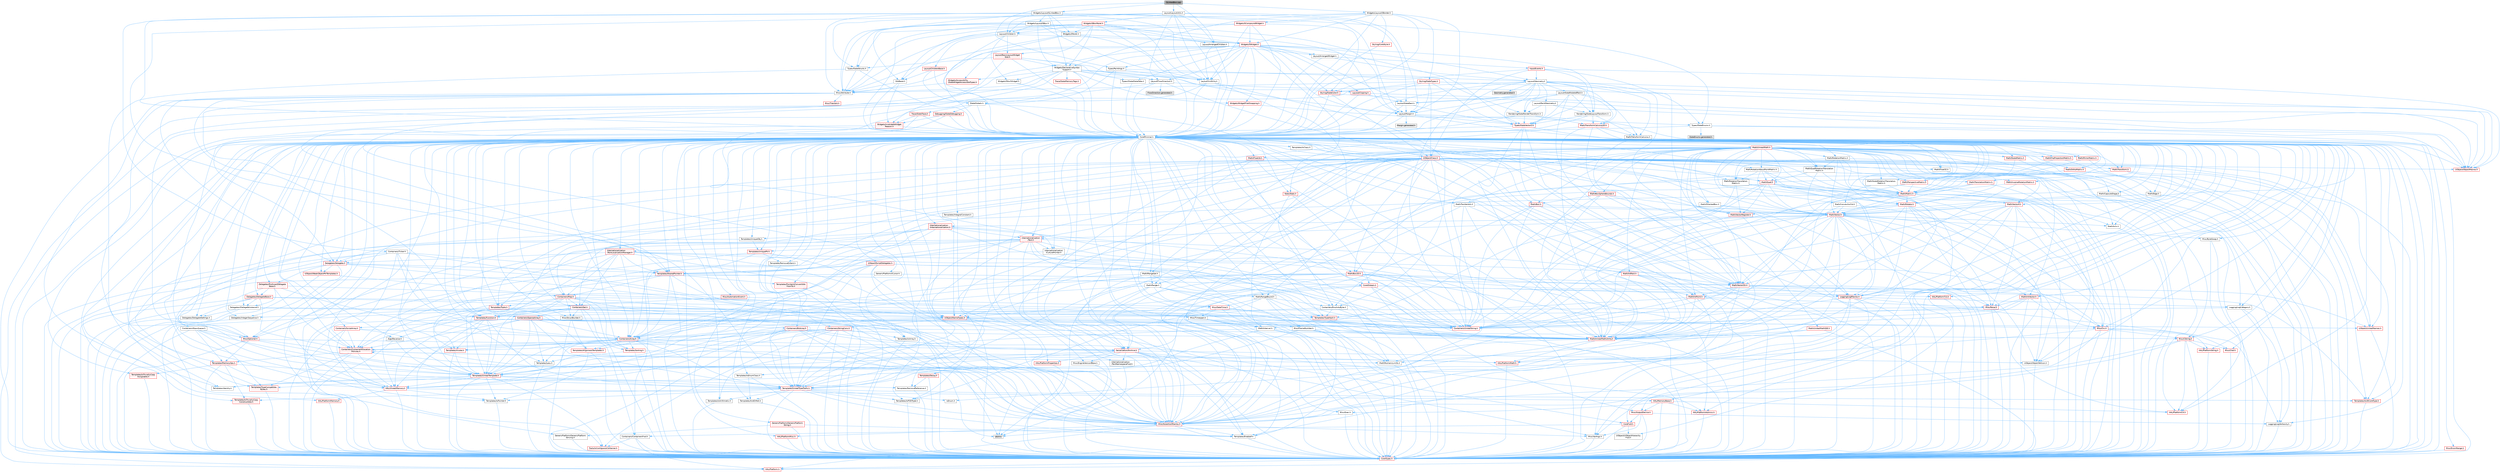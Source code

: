 digraph "SLinkedBox.cpp"
{
 // INTERACTIVE_SVG=YES
 // LATEX_PDF_SIZE
  bgcolor="transparent";
  edge [fontname=Helvetica,fontsize=10,labelfontname=Helvetica,labelfontsize=10];
  node [fontname=Helvetica,fontsize=10,shape=box,height=0.2,width=0.4];
  Node1 [id="Node000001",label="SLinkedBox.cpp",height=0.2,width=0.4,color="gray40", fillcolor="grey60", style="filled", fontcolor="black",tooltip=" "];
  Node1 -> Node2 [id="edge1_Node000001_Node000002",color="steelblue1",style="solid",tooltip=" "];
  Node2 [id="Node000002",label="Widgets/Layout/SLinkedBox.h",height=0.2,width=0.4,color="grey40", fillcolor="white", style="filled",URL="$d8/d89/SLinkedBox_8h.html",tooltip=" "];
  Node2 -> Node3 [id="edge2_Node000002_Node000003",color="steelblue1",style="solid",tooltip=" "];
  Node3 [id="Node000003",label="CoreMinimal.h",height=0.2,width=0.4,color="grey40", fillcolor="white", style="filled",URL="$d7/d67/CoreMinimal_8h.html",tooltip=" "];
  Node3 -> Node4 [id="edge3_Node000003_Node000004",color="steelblue1",style="solid",tooltip=" "];
  Node4 [id="Node000004",label="CoreTypes.h",height=0.2,width=0.4,color="red", fillcolor="#FFF0F0", style="filled",URL="$dc/dec/CoreTypes_8h.html",tooltip=" "];
  Node4 -> Node5 [id="edge4_Node000004_Node000005",color="steelblue1",style="solid",tooltip=" "];
  Node5 [id="Node000005",label="HAL/Platform.h",height=0.2,width=0.4,color="red", fillcolor="#FFF0F0", style="filled",URL="$d9/dd0/Platform_8h.html",tooltip=" "];
  Node3 -> Node18 [id="edge5_Node000003_Node000018",color="steelblue1",style="solid",tooltip=" "];
  Node18 [id="Node000018",label="CoreFwd.h",height=0.2,width=0.4,color="red", fillcolor="#FFF0F0", style="filled",URL="$d1/d1e/CoreFwd_8h.html",tooltip=" "];
  Node18 -> Node4 [id="edge6_Node000018_Node000004",color="steelblue1",style="solid",tooltip=" "];
  Node18 -> Node19 [id="edge7_Node000018_Node000019",color="steelblue1",style="solid",tooltip=" "];
  Node19 [id="Node000019",label="Containers/ContainersFwd.h",height=0.2,width=0.4,color="grey40", fillcolor="white", style="filled",URL="$d4/d0a/ContainersFwd_8h.html",tooltip=" "];
  Node19 -> Node5 [id="edge8_Node000019_Node000005",color="steelblue1",style="solid",tooltip=" "];
  Node19 -> Node4 [id="edge9_Node000019_Node000004",color="steelblue1",style="solid",tooltip=" "];
  Node19 -> Node20 [id="edge10_Node000019_Node000020",color="steelblue1",style="solid",tooltip=" "];
  Node20 [id="Node000020",label="Traits/IsContiguousContainer.h",height=0.2,width=0.4,color="red", fillcolor="#FFF0F0", style="filled",URL="$d5/d3c/IsContiguousContainer_8h.html",tooltip=" "];
  Node20 -> Node4 [id="edge11_Node000020_Node000004",color="steelblue1",style="solid",tooltip=" "];
  Node18 -> Node24 [id="edge12_Node000018_Node000024",color="steelblue1",style="solid",tooltip=" "];
  Node24 [id="Node000024",label="UObject/UObjectHierarchy\lFwd.h",height=0.2,width=0.4,color="grey40", fillcolor="white", style="filled",URL="$d3/d13/UObjectHierarchyFwd_8h.html",tooltip=" "];
  Node3 -> Node24 [id="edge13_Node000003_Node000024",color="steelblue1",style="solid",tooltip=" "];
  Node3 -> Node19 [id="edge14_Node000003_Node000019",color="steelblue1",style="solid",tooltip=" "];
  Node3 -> Node25 [id="edge15_Node000003_Node000025",color="steelblue1",style="solid",tooltip=" "];
  Node25 [id="Node000025",label="Misc/VarArgs.h",height=0.2,width=0.4,color="grey40", fillcolor="white", style="filled",URL="$d5/d6f/VarArgs_8h.html",tooltip=" "];
  Node25 -> Node4 [id="edge16_Node000025_Node000004",color="steelblue1",style="solid",tooltip=" "];
  Node3 -> Node26 [id="edge17_Node000003_Node000026",color="steelblue1",style="solid",tooltip=" "];
  Node26 [id="Node000026",label="Logging/LogVerbosity.h",height=0.2,width=0.4,color="grey40", fillcolor="white", style="filled",URL="$d2/d8f/LogVerbosity_8h.html",tooltip=" "];
  Node26 -> Node4 [id="edge18_Node000026_Node000004",color="steelblue1",style="solid",tooltip=" "];
  Node3 -> Node27 [id="edge19_Node000003_Node000027",color="steelblue1",style="solid",tooltip=" "];
  Node27 [id="Node000027",label="Misc/OutputDevice.h",height=0.2,width=0.4,color="red", fillcolor="#FFF0F0", style="filled",URL="$d7/d32/OutputDevice_8h.html",tooltip=" "];
  Node27 -> Node18 [id="edge20_Node000027_Node000018",color="steelblue1",style="solid",tooltip=" "];
  Node27 -> Node4 [id="edge21_Node000027_Node000004",color="steelblue1",style="solid",tooltip=" "];
  Node27 -> Node26 [id="edge22_Node000027_Node000026",color="steelblue1",style="solid",tooltip=" "];
  Node27 -> Node25 [id="edge23_Node000027_Node000025",color="steelblue1",style="solid",tooltip=" "];
  Node3 -> Node33 [id="edge24_Node000003_Node000033",color="steelblue1",style="solid",tooltip=" "];
  Node33 [id="Node000033",label="HAL/PlatformCrt.h",height=0.2,width=0.4,color="red", fillcolor="#FFF0F0", style="filled",URL="$d8/d75/PlatformCrt_8h.html",tooltip=" "];
  Node3 -> Node43 [id="edge25_Node000003_Node000043",color="steelblue1",style="solid",tooltip=" "];
  Node43 [id="Node000043",label="HAL/PlatformMisc.h",height=0.2,width=0.4,color="red", fillcolor="#FFF0F0", style="filled",URL="$d0/df5/PlatformMisc_8h.html",tooltip=" "];
  Node43 -> Node4 [id="edge26_Node000043_Node000004",color="steelblue1",style="solid",tooltip=" "];
  Node3 -> Node62 [id="edge27_Node000003_Node000062",color="steelblue1",style="solid",tooltip=" "];
  Node62 [id="Node000062",label="Misc/AssertionMacros.h",height=0.2,width=0.4,color="red", fillcolor="#FFF0F0", style="filled",URL="$d0/dfa/AssertionMacros_8h.html",tooltip=" "];
  Node62 -> Node4 [id="edge28_Node000062_Node000004",color="steelblue1",style="solid",tooltip=" "];
  Node62 -> Node5 [id="edge29_Node000062_Node000005",color="steelblue1",style="solid",tooltip=" "];
  Node62 -> Node43 [id="edge30_Node000062_Node000043",color="steelblue1",style="solid",tooltip=" "];
  Node62 -> Node63 [id="edge31_Node000062_Node000063",color="steelblue1",style="solid",tooltip=" "];
  Node63 [id="Node000063",label="Templates/EnableIf.h",height=0.2,width=0.4,color="grey40", fillcolor="white", style="filled",URL="$d7/d60/EnableIf_8h.html",tooltip=" "];
  Node63 -> Node4 [id="edge32_Node000063_Node000004",color="steelblue1",style="solid",tooltip=" "];
  Node62 -> Node25 [id="edge33_Node000062_Node000025",color="steelblue1",style="solid",tooltip=" "];
  Node62 -> Node70 [id="edge34_Node000062_Node000070",color="steelblue1",style="solid",tooltip=" "];
  Node70 [id="Node000070",label="atomic",height=0.2,width=0.4,color="grey60", fillcolor="#E0E0E0", style="filled",tooltip=" "];
  Node3 -> Node71 [id="edge35_Node000003_Node000071",color="steelblue1",style="solid",tooltip=" "];
  Node71 [id="Node000071",label="Templates/IsPointer.h",height=0.2,width=0.4,color="grey40", fillcolor="white", style="filled",URL="$d7/d05/IsPointer_8h.html",tooltip=" "];
  Node71 -> Node4 [id="edge36_Node000071_Node000004",color="steelblue1",style="solid",tooltip=" "];
  Node3 -> Node72 [id="edge37_Node000003_Node000072",color="steelblue1",style="solid",tooltip=" "];
  Node72 [id="Node000072",label="HAL/PlatformMemory.h",height=0.2,width=0.4,color="red", fillcolor="#FFF0F0", style="filled",URL="$de/d68/PlatformMemory_8h.html",tooltip=" "];
  Node72 -> Node4 [id="edge38_Node000072_Node000004",color="steelblue1",style="solid",tooltip=" "];
  Node3 -> Node55 [id="edge39_Node000003_Node000055",color="steelblue1",style="solid",tooltip=" "];
  Node55 [id="Node000055",label="HAL/PlatformAtomics.h",height=0.2,width=0.4,color="red", fillcolor="#FFF0F0", style="filled",URL="$d3/d36/PlatformAtomics_8h.html",tooltip=" "];
  Node55 -> Node4 [id="edge40_Node000055_Node000004",color="steelblue1",style="solid",tooltip=" "];
  Node3 -> Node77 [id="edge41_Node000003_Node000077",color="steelblue1",style="solid",tooltip=" "];
  Node77 [id="Node000077",label="Misc/Exec.h",height=0.2,width=0.4,color="grey40", fillcolor="white", style="filled",URL="$de/ddb/Exec_8h.html",tooltip=" "];
  Node77 -> Node4 [id="edge42_Node000077_Node000004",color="steelblue1",style="solid",tooltip=" "];
  Node77 -> Node62 [id="edge43_Node000077_Node000062",color="steelblue1",style="solid",tooltip=" "];
  Node3 -> Node78 [id="edge44_Node000003_Node000078",color="steelblue1",style="solid",tooltip=" "];
  Node78 [id="Node000078",label="HAL/MemoryBase.h",height=0.2,width=0.4,color="red", fillcolor="#FFF0F0", style="filled",URL="$d6/d9f/MemoryBase_8h.html",tooltip=" "];
  Node78 -> Node4 [id="edge45_Node000078_Node000004",color="steelblue1",style="solid",tooltip=" "];
  Node78 -> Node55 [id="edge46_Node000078_Node000055",color="steelblue1",style="solid",tooltip=" "];
  Node78 -> Node33 [id="edge47_Node000078_Node000033",color="steelblue1",style="solid",tooltip=" "];
  Node78 -> Node77 [id="edge48_Node000078_Node000077",color="steelblue1",style="solid",tooltip=" "];
  Node78 -> Node27 [id="edge49_Node000078_Node000027",color="steelblue1",style="solid",tooltip=" "];
  Node3 -> Node88 [id="edge50_Node000003_Node000088",color="steelblue1",style="solid",tooltip=" "];
  Node88 [id="Node000088",label="HAL/UnrealMemory.h",height=0.2,width=0.4,color="red", fillcolor="#FFF0F0", style="filled",URL="$d9/d96/UnrealMemory_8h.html",tooltip=" "];
  Node88 -> Node4 [id="edge51_Node000088_Node000004",color="steelblue1",style="solid",tooltip=" "];
  Node88 -> Node78 [id="edge52_Node000088_Node000078",color="steelblue1",style="solid",tooltip=" "];
  Node88 -> Node72 [id="edge53_Node000088_Node000072",color="steelblue1",style="solid",tooltip=" "];
  Node88 -> Node71 [id="edge54_Node000088_Node000071",color="steelblue1",style="solid",tooltip=" "];
  Node3 -> Node90 [id="edge55_Node000003_Node000090",color="steelblue1",style="solid",tooltip=" "];
  Node90 [id="Node000090",label="Templates/IsArithmetic.h",height=0.2,width=0.4,color="grey40", fillcolor="white", style="filled",URL="$d2/d5d/IsArithmetic_8h.html",tooltip=" "];
  Node90 -> Node4 [id="edge56_Node000090_Node000004",color="steelblue1",style="solid",tooltip=" "];
  Node3 -> Node84 [id="edge57_Node000003_Node000084",color="steelblue1",style="solid",tooltip=" "];
  Node84 [id="Node000084",label="Templates/AndOrNot.h",height=0.2,width=0.4,color="grey40", fillcolor="white", style="filled",URL="$db/d0a/AndOrNot_8h.html",tooltip=" "];
  Node84 -> Node4 [id="edge58_Node000084_Node000004",color="steelblue1",style="solid",tooltip=" "];
  Node3 -> Node91 [id="edge59_Node000003_Node000091",color="steelblue1",style="solid",tooltip=" "];
  Node91 [id="Node000091",label="Templates/IsPODType.h",height=0.2,width=0.4,color="grey40", fillcolor="white", style="filled",URL="$d7/db1/IsPODType_8h.html",tooltip=" "];
  Node91 -> Node4 [id="edge60_Node000091_Node000004",color="steelblue1",style="solid",tooltip=" "];
  Node3 -> Node92 [id="edge61_Node000003_Node000092",color="steelblue1",style="solid",tooltip=" "];
  Node92 [id="Node000092",label="Templates/IsUECoreType.h",height=0.2,width=0.4,color="red", fillcolor="#FFF0F0", style="filled",URL="$d1/db8/IsUECoreType_8h.html",tooltip=" "];
  Node92 -> Node4 [id="edge62_Node000092_Node000004",color="steelblue1",style="solid",tooltip=" "];
  Node3 -> Node85 [id="edge63_Node000003_Node000085",color="steelblue1",style="solid",tooltip=" "];
  Node85 [id="Node000085",label="Templates/IsTriviallyCopy\lConstructible.h",height=0.2,width=0.4,color="red", fillcolor="#FFF0F0", style="filled",URL="$d3/d78/IsTriviallyCopyConstructible_8h.html",tooltip=" "];
  Node85 -> Node4 [id="edge64_Node000085_Node000004",color="steelblue1",style="solid",tooltip=" "];
  Node3 -> Node93 [id="edge65_Node000003_Node000093",color="steelblue1",style="solid",tooltip=" "];
  Node93 [id="Node000093",label="Templates/UnrealTypeTraits.h",height=0.2,width=0.4,color="red", fillcolor="#FFF0F0", style="filled",URL="$d2/d2d/UnrealTypeTraits_8h.html",tooltip=" "];
  Node93 -> Node4 [id="edge66_Node000093_Node000004",color="steelblue1",style="solid",tooltip=" "];
  Node93 -> Node71 [id="edge67_Node000093_Node000071",color="steelblue1",style="solid",tooltip=" "];
  Node93 -> Node62 [id="edge68_Node000093_Node000062",color="steelblue1",style="solid",tooltip=" "];
  Node93 -> Node84 [id="edge69_Node000093_Node000084",color="steelblue1",style="solid",tooltip=" "];
  Node93 -> Node63 [id="edge70_Node000093_Node000063",color="steelblue1",style="solid",tooltip=" "];
  Node93 -> Node90 [id="edge71_Node000093_Node000090",color="steelblue1",style="solid",tooltip=" "];
  Node93 -> Node30 [id="edge72_Node000093_Node000030",color="steelblue1",style="solid",tooltip=" "];
  Node30 [id="Node000030",label="IsEnum.h",height=0.2,width=0.4,color="grey40", fillcolor="white", style="filled",URL="$d4/de5/IsEnum_8h.html",tooltip=" "];
  Node93 -> Node91 [id="edge73_Node000093_Node000091",color="steelblue1",style="solid",tooltip=" "];
  Node93 -> Node92 [id="edge74_Node000093_Node000092",color="steelblue1",style="solid",tooltip=" "];
  Node93 -> Node85 [id="edge75_Node000093_Node000085",color="steelblue1",style="solid",tooltip=" "];
  Node3 -> Node63 [id="edge76_Node000003_Node000063",color="steelblue1",style="solid",tooltip=" "];
  Node3 -> Node95 [id="edge77_Node000003_Node000095",color="steelblue1",style="solid",tooltip=" "];
  Node95 [id="Node000095",label="Templates/RemoveReference.h",height=0.2,width=0.4,color="grey40", fillcolor="white", style="filled",URL="$da/dbe/RemoveReference_8h.html",tooltip=" "];
  Node95 -> Node4 [id="edge78_Node000095_Node000004",color="steelblue1",style="solid",tooltip=" "];
  Node3 -> Node96 [id="edge79_Node000003_Node000096",color="steelblue1",style="solid",tooltip=" "];
  Node96 [id="Node000096",label="Templates/IntegralConstant.h",height=0.2,width=0.4,color="grey40", fillcolor="white", style="filled",URL="$db/d1b/IntegralConstant_8h.html",tooltip=" "];
  Node96 -> Node4 [id="edge80_Node000096_Node000004",color="steelblue1",style="solid",tooltip=" "];
  Node3 -> Node97 [id="edge81_Node000003_Node000097",color="steelblue1",style="solid",tooltip=" "];
  Node97 [id="Node000097",label="Templates/IsClass.h",height=0.2,width=0.4,color="grey40", fillcolor="white", style="filled",URL="$db/dcb/IsClass_8h.html",tooltip=" "];
  Node97 -> Node4 [id="edge82_Node000097_Node000004",color="steelblue1",style="solid",tooltip=" "];
  Node3 -> Node98 [id="edge83_Node000003_Node000098",color="steelblue1",style="solid",tooltip=" "];
  Node98 [id="Node000098",label="Templates/TypeCompatible\lBytes.h",height=0.2,width=0.4,color="red", fillcolor="#FFF0F0", style="filled",URL="$df/d0a/TypeCompatibleBytes_8h.html",tooltip=" "];
  Node98 -> Node4 [id="edge84_Node000098_Node000004",color="steelblue1",style="solid",tooltip=" "];
  Node3 -> Node20 [id="edge85_Node000003_Node000020",color="steelblue1",style="solid",tooltip=" "];
  Node3 -> Node99 [id="edge86_Node000003_Node000099",color="steelblue1",style="solid",tooltip=" "];
  Node99 [id="Node000099",label="Templates/UnrealTemplate.h",height=0.2,width=0.4,color="red", fillcolor="#FFF0F0", style="filled",URL="$d4/d24/UnrealTemplate_8h.html",tooltip=" "];
  Node99 -> Node4 [id="edge87_Node000099_Node000004",color="steelblue1",style="solid",tooltip=" "];
  Node99 -> Node71 [id="edge88_Node000099_Node000071",color="steelblue1",style="solid",tooltip=" "];
  Node99 -> Node88 [id="edge89_Node000099_Node000088",color="steelblue1",style="solid",tooltip=" "];
  Node99 -> Node93 [id="edge90_Node000099_Node000093",color="steelblue1",style="solid",tooltip=" "];
  Node99 -> Node95 [id="edge91_Node000099_Node000095",color="steelblue1",style="solid",tooltip=" "];
  Node99 -> Node98 [id="edge92_Node000099_Node000098",color="steelblue1",style="solid",tooltip=" "];
  Node99 -> Node66 [id="edge93_Node000099_Node000066",color="steelblue1",style="solid",tooltip=" "];
  Node66 [id="Node000066",label="Templates/Identity.h",height=0.2,width=0.4,color="grey40", fillcolor="white", style="filled",URL="$d0/dd5/Identity_8h.html",tooltip=" "];
  Node99 -> Node20 [id="edge94_Node000099_Node000020",color="steelblue1",style="solid",tooltip=" "];
  Node3 -> Node48 [id="edge95_Node000003_Node000048",color="steelblue1",style="solid",tooltip=" "];
  Node48 [id="Node000048",label="Math/NumericLimits.h",height=0.2,width=0.4,color="grey40", fillcolor="white", style="filled",URL="$df/d1b/NumericLimits_8h.html",tooltip=" "];
  Node48 -> Node4 [id="edge96_Node000048_Node000004",color="steelblue1",style="solid",tooltip=" "];
  Node3 -> Node103 [id="edge97_Node000003_Node000103",color="steelblue1",style="solid",tooltip=" "];
  Node103 [id="Node000103",label="HAL/PlatformMath.h",height=0.2,width=0.4,color="red", fillcolor="#FFF0F0", style="filled",URL="$dc/d53/PlatformMath_8h.html",tooltip=" "];
  Node103 -> Node4 [id="edge98_Node000103_Node000004",color="steelblue1",style="solid",tooltip=" "];
  Node3 -> Node86 [id="edge99_Node000003_Node000086",color="steelblue1",style="solid",tooltip=" "];
  Node86 [id="Node000086",label="Templates/IsTriviallyCopy\lAssignable.h",height=0.2,width=0.4,color="red", fillcolor="#FFF0F0", style="filled",URL="$d2/df2/IsTriviallyCopyAssignable_8h.html",tooltip=" "];
  Node86 -> Node4 [id="edge100_Node000086_Node000004",color="steelblue1",style="solid",tooltip=" "];
  Node3 -> Node111 [id="edge101_Node000003_Node000111",color="steelblue1",style="solid",tooltip=" "];
  Node111 [id="Node000111",label="Templates/MemoryOps.h",height=0.2,width=0.4,color="red", fillcolor="#FFF0F0", style="filled",URL="$db/dea/MemoryOps_8h.html",tooltip=" "];
  Node111 -> Node4 [id="edge102_Node000111_Node000004",color="steelblue1",style="solid",tooltip=" "];
  Node111 -> Node88 [id="edge103_Node000111_Node000088",color="steelblue1",style="solid",tooltip=" "];
  Node111 -> Node86 [id="edge104_Node000111_Node000086",color="steelblue1",style="solid",tooltip=" "];
  Node111 -> Node85 [id="edge105_Node000111_Node000085",color="steelblue1",style="solid",tooltip=" "];
  Node111 -> Node93 [id="edge106_Node000111_Node000093",color="steelblue1",style="solid",tooltip=" "];
  Node3 -> Node112 [id="edge107_Node000003_Node000112",color="steelblue1",style="solid",tooltip=" "];
  Node112 [id="Node000112",label="Containers/ContainerAllocation\lPolicies.h",height=0.2,width=0.4,color="red", fillcolor="#FFF0F0", style="filled",URL="$d7/dff/ContainerAllocationPolicies_8h.html",tooltip=" "];
  Node112 -> Node4 [id="edge108_Node000112_Node000004",color="steelblue1",style="solid",tooltip=" "];
  Node112 -> Node112 [id="edge109_Node000112_Node000112",color="steelblue1",style="solid",tooltip=" "];
  Node112 -> Node103 [id="edge110_Node000112_Node000103",color="steelblue1",style="solid",tooltip=" "];
  Node112 -> Node88 [id="edge111_Node000112_Node000088",color="steelblue1",style="solid",tooltip=" "];
  Node112 -> Node48 [id="edge112_Node000112_Node000048",color="steelblue1",style="solid",tooltip=" "];
  Node112 -> Node62 [id="edge113_Node000112_Node000062",color="steelblue1",style="solid",tooltip=" "];
  Node112 -> Node111 [id="edge114_Node000112_Node000111",color="steelblue1",style="solid",tooltip=" "];
  Node112 -> Node98 [id="edge115_Node000112_Node000098",color="steelblue1",style="solid",tooltip=" "];
  Node3 -> Node115 [id="edge116_Node000003_Node000115",color="steelblue1",style="solid",tooltip=" "];
  Node115 [id="Node000115",label="Templates/IsEnumClass.h",height=0.2,width=0.4,color="grey40", fillcolor="white", style="filled",URL="$d7/d15/IsEnumClass_8h.html",tooltip=" "];
  Node115 -> Node4 [id="edge117_Node000115_Node000004",color="steelblue1",style="solid",tooltip=" "];
  Node115 -> Node84 [id="edge118_Node000115_Node000084",color="steelblue1",style="solid",tooltip=" "];
  Node3 -> Node116 [id="edge119_Node000003_Node000116",color="steelblue1",style="solid",tooltip=" "];
  Node116 [id="Node000116",label="HAL/PlatformProperties.h",height=0.2,width=0.4,color="red", fillcolor="#FFF0F0", style="filled",URL="$d9/db0/PlatformProperties_8h.html",tooltip=" "];
  Node116 -> Node4 [id="edge120_Node000116_Node000004",color="steelblue1",style="solid",tooltip=" "];
  Node3 -> Node119 [id="edge121_Node000003_Node000119",color="steelblue1",style="solid",tooltip=" "];
  Node119 [id="Node000119",label="Misc/EngineVersionBase.h",height=0.2,width=0.4,color="grey40", fillcolor="white", style="filled",URL="$d5/d2b/EngineVersionBase_8h.html",tooltip=" "];
  Node119 -> Node4 [id="edge122_Node000119_Node000004",color="steelblue1",style="solid",tooltip=" "];
  Node3 -> Node120 [id="edge123_Node000003_Node000120",color="steelblue1",style="solid",tooltip=" "];
  Node120 [id="Node000120",label="Internationalization\l/TextNamespaceFwd.h",height=0.2,width=0.4,color="grey40", fillcolor="white", style="filled",URL="$d8/d97/TextNamespaceFwd_8h.html",tooltip=" "];
  Node120 -> Node4 [id="edge124_Node000120_Node000004",color="steelblue1",style="solid",tooltip=" "];
  Node3 -> Node121 [id="edge125_Node000003_Node000121",color="steelblue1",style="solid",tooltip=" "];
  Node121 [id="Node000121",label="Serialization/Archive.h",height=0.2,width=0.4,color="red", fillcolor="#FFF0F0", style="filled",URL="$d7/d3b/Archive_8h.html",tooltip=" "];
  Node121 -> Node18 [id="edge126_Node000121_Node000018",color="steelblue1",style="solid",tooltip=" "];
  Node121 -> Node4 [id="edge127_Node000121_Node000004",color="steelblue1",style="solid",tooltip=" "];
  Node121 -> Node116 [id="edge128_Node000121_Node000116",color="steelblue1",style="solid",tooltip=" "];
  Node121 -> Node120 [id="edge129_Node000121_Node000120",color="steelblue1",style="solid",tooltip=" "];
  Node121 -> Node62 [id="edge130_Node000121_Node000062",color="steelblue1",style="solid",tooltip=" "];
  Node121 -> Node119 [id="edge131_Node000121_Node000119",color="steelblue1",style="solid",tooltip=" "];
  Node121 -> Node25 [id="edge132_Node000121_Node000025",color="steelblue1",style="solid",tooltip=" "];
  Node121 -> Node63 [id="edge133_Node000121_Node000063",color="steelblue1",style="solid",tooltip=" "];
  Node121 -> Node115 [id="edge134_Node000121_Node000115",color="steelblue1",style="solid",tooltip=" "];
  Node121 -> Node99 [id="edge135_Node000121_Node000099",color="steelblue1",style="solid",tooltip=" "];
  Node121 -> Node124 [id="edge136_Node000121_Node000124",color="steelblue1",style="solid",tooltip=" "];
  Node124 [id="Node000124",label="UObject/ObjectVersion.h",height=0.2,width=0.4,color="grey40", fillcolor="white", style="filled",URL="$da/d63/ObjectVersion_8h.html",tooltip=" "];
  Node124 -> Node4 [id="edge137_Node000124_Node000004",color="steelblue1",style="solid",tooltip=" "];
  Node3 -> Node125 [id="edge138_Node000003_Node000125",color="steelblue1",style="solid",tooltip=" "];
  Node125 [id="Node000125",label="Templates/Less.h",height=0.2,width=0.4,color="grey40", fillcolor="white", style="filled",URL="$de/dc8/Less_8h.html",tooltip=" "];
  Node125 -> Node4 [id="edge139_Node000125_Node000004",color="steelblue1",style="solid",tooltip=" "];
  Node125 -> Node99 [id="edge140_Node000125_Node000099",color="steelblue1",style="solid",tooltip=" "];
  Node3 -> Node126 [id="edge141_Node000003_Node000126",color="steelblue1",style="solid",tooltip=" "];
  Node126 [id="Node000126",label="Templates/Sorting.h",height=0.2,width=0.4,color="red", fillcolor="#FFF0F0", style="filled",URL="$d3/d9e/Sorting_8h.html",tooltip=" "];
  Node126 -> Node4 [id="edge142_Node000126_Node000004",color="steelblue1",style="solid",tooltip=" "];
  Node126 -> Node103 [id="edge143_Node000126_Node000103",color="steelblue1",style="solid",tooltip=" "];
  Node126 -> Node125 [id="edge144_Node000126_Node000125",color="steelblue1",style="solid",tooltip=" "];
  Node3 -> Node137 [id="edge145_Node000003_Node000137",color="steelblue1",style="solid",tooltip=" "];
  Node137 [id="Node000137",label="Misc/Char.h",height=0.2,width=0.4,color="red", fillcolor="#FFF0F0", style="filled",URL="$d0/d58/Char_8h.html",tooltip=" "];
  Node137 -> Node4 [id="edge146_Node000137_Node000004",color="steelblue1",style="solid",tooltip=" "];
  Node3 -> Node140 [id="edge147_Node000003_Node000140",color="steelblue1",style="solid",tooltip=" "];
  Node140 [id="Node000140",label="GenericPlatform/GenericPlatform\lStricmp.h",height=0.2,width=0.4,color="grey40", fillcolor="white", style="filled",URL="$d2/d86/GenericPlatformStricmp_8h.html",tooltip=" "];
  Node140 -> Node4 [id="edge148_Node000140_Node000004",color="steelblue1",style="solid",tooltip=" "];
  Node3 -> Node141 [id="edge149_Node000003_Node000141",color="steelblue1",style="solid",tooltip=" "];
  Node141 [id="Node000141",label="GenericPlatform/GenericPlatform\lString.h",height=0.2,width=0.4,color="red", fillcolor="#FFF0F0", style="filled",URL="$dd/d20/GenericPlatformString_8h.html",tooltip=" "];
  Node141 -> Node4 [id="edge150_Node000141_Node000004",color="steelblue1",style="solid",tooltip=" "];
  Node141 -> Node140 [id="edge151_Node000141_Node000140",color="steelblue1",style="solid",tooltip=" "];
  Node141 -> Node63 [id="edge152_Node000141_Node000063",color="steelblue1",style="solid",tooltip=" "];
  Node3 -> Node74 [id="edge153_Node000003_Node000074",color="steelblue1",style="solid",tooltip=" "];
  Node74 [id="Node000074",label="HAL/PlatformString.h",height=0.2,width=0.4,color="red", fillcolor="#FFF0F0", style="filled",URL="$db/db5/PlatformString_8h.html",tooltip=" "];
  Node74 -> Node4 [id="edge154_Node000074_Node000004",color="steelblue1",style="solid",tooltip=" "];
  Node3 -> Node144 [id="edge155_Node000003_Node000144",color="steelblue1",style="solid",tooltip=" "];
  Node144 [id="Node000144",label="Misc/CString.h",height=0.2,width=0.4,color="red", fillcolor="#FFF0F0", style="filled",URL="$d2/d49/CString_8h.html",tooltip=" "];
  Node144 -> Node4 [id="edge156_Node000144_Node000004",color="steelblue1",style="solid",tooltip=" "];
  Node144 -> Node33 [id="edge157_Node000144_Node000033",color="steelblue1",style="solid",tooltip=" "];
  Node144 -> Node74 [id="edge158_Node000144_Node000074",color="steelblue1",style="solid",tooltip=" "];
  Node144 -> Node62 [id="edge159_Node000144_Node000062",color="steelblue1",style="solid",tooltip=" "];
  Node144 -> Node137 [id="edge160_Node000144_Node000137",color="steelblue1",style="solid",tooltip=" "];
  Node144 -> Node25 [id="edge161_Node000144_Node000025",color="steelblue1",style="solid",tooltip=" "];
  Node3 -> Node145 [id="edge162_Node000003_Node000145",color="steelblue1",style="solid",tooltip=" "];
  Node145 [id="Node000145",label="Misc/Crc.h",height=0.2,width=0.4,color="red", fillcolor="#FFF0F0", style="filled",URL="$d4/dd2/Crc_8h.html",tooltip=" "];
  Node145 -> Node4 [id="edge163_Node000145_Node000004",color="steelblue1",style="solid",tooltip=" "];
  Node145 -> Node74 [id="edge164_Node000145_Node000074",color="steelblue1",style="solid",tooltip=" "];
  Node145 -> Node62 [id="edge165_Node000145_Node000062",color="steelblue1",style="solid",tooltip=" "];
  Node145 -> Node144 [id="edge166_Node000145_Node000144",color="steelblue1",style="solid",tooltip=" "];
  Node145 -> Node137 [id="edge167_Node000145_Node000137",color="steelblue1",style="solid",tooltip=" "];
  Node145 -> Node93 [id="edge168_Node000145_Node000093",color="steelblue1",style="solid",tooltip=" "];
  Node3 -> Node136 [id="edge169_Node000003_Node000136",color="steelblue1",style="solid",tooltip=" "];
  Node136 [id="Node000136",label="Math/UnrealMathUtility.h",height=0.2,width=0.4,color="red", fillcolor="#FFF0F0", style="filled",URL="$db/db8/UnrealMathUtility_8h.html",tooltip=" "];
  Node136 -> Node4 [id="edge170_Node000136_Node000004",color="steelblue1",style="solid",tooltip=" "];
  Node136 -> Node62 [id="edge171_Node000136_Node000062",color="steelblue1",style="solid",tooltip=" "];
  Node136 -> Node103 [id="edge172_Node000136_Node000103",color="steelblue1",style="solid",tooltip=" "];
  Node136 -> Node66 [id="edge173_Node000136_Node000066",color="steelblue1",style="solid",tooltip=" "];
  Node3 -> Node146 [id="edge174_Node000003_Node000146",color="steelblue1",style="solid",tooltip=" "];
  Node146 [id="Node000146",label="Containers/UnrealString.h",height=0.2,width=0.4,color="red", fillcolor="#FFF0F0", style="filled",URL="$d5/dba/UnrealString_8h.html",tooltip=" "];
  Node3 -> Node150 [id="edge175_Node000003_Node000150",color="steelblue1",style="solid",tooltip=" "];
  Node150 [id="Node000150",label="Containers/Array.h",height=0.2,width=0.4,color="red", fillcolor="#FFF0F0", style="filled",URL="$df/dd0/Array_8h.html",tooltip=" "];
  Node150 -> Node4 [id="edge176_Node000150_Node000004",color="steelblue1",style="solid",tooltip=" "];
  Node150 -> Node62 [id="edge177_Node000150_Node000062",color="steelblue1",style="solid",tooltip=" "];
  Node150 -> Node88 [id="edge178_Node000150_Node000088",color="steelblue1",style="solid",tooltip=" "];
  Node150 -> Node93 [id="edge179_Node000150_Node000093",color="steelblue1",style="solid",tooltip=" "];
  Node150 -> Node99 [id="edge180_Node000150_Node000099",color="steelblue1",style="solid",tooltip=" "];
  Node150 -> Node112 [id="edge181_Node000150_Node000112",color="steelblue1",style="solid",tooltip=" "];
  Node150 -> Node121 [id="edge182_Node000150_Node000121",color="steelblue1",style="solid",tooltip=" "];
  Node150 -> Node129 [id="edge183_Node000150_Node000129",color="steelblue1",style="solid",tooltip=" "];
  Node129 [id="Node000129",label="Templates/Invoke.h",height=0.2,width=0.4,color="red", fillcolor="#FFF0F0", style="filled",URL="$d7/deb/Invoke_8h.html",tooltip=" "];
  Node129 -> Node4 [id="edge184_Node000129_Node000004",color="steelblue1",style="solid",tooltip=" "];
  Node129 -> Node99 [id="edge185_Node000129_Node000099",color="steelblue1",style="solid",tooltip=" "];
  Node150 -> Node125 [id="edge186_Node000150_Node000125",color="steelblue1",style="solid",tooltip=" "];
  Node150 -> Node126 [id="edge187_Node000150_Node000126",color="steelblue1",style="solid",tooltip=" "];
  Node150 -> Node173 [id="edge188_Node000150_Node000173",color="steelblue1",style="solid",tooltip=" "];
  Node173 [id="Node000173",label="Templates/AlignmentTemplates.h",height=0.2,width=0.4,color="red", fillcolor="#FFF0F0", style="filled",URL="$dd/d32/AlignmentTemplates_8h.html",tooltip=" "];
  Node173 -> Node4 [id="edge189_Node000173_Node000004",color="steelblue1",style="solid",tooltip=" "];
  Node173 -> Node71 [id="edge190_Node000173_Node000071",color="steelblue1",style="solid",tooltip=" "];
  Node3 -> Node174 [id="edge191_Node000003_Node000174",color="steelblue1",style="solid",tooltip=" "];
  Node174 [id="Node000174",label="Misc/FrameNumber.h",height=0.2,width=0.4,color="grey40", fillcolor="white", style="filled",URL="$dd/dbd/FrameNumber_8h.html",tooltip=" "];
  Node174 -> Node4 [id="edge192_Node000174_Node000004",color="steelblue1",style="solid",tooltip=" "];
  Node174 -> Node48 [id="edge193_Node000174_Node000048",color="steelblue1",style="solid",tooltip=" "];
  Node174 -> Node136 [id="edge194_Node000174_Node000136",color="steelblue1",style="solid",tooltip=" "];
  Node174 -> Node63 [id="edge195_Node000174_Node000063",color="steelblue1",style="solid",tooltip=" "];
  Node174 -> Node93 [id="edge196_Node000174_Node000093",color="steelblue1",style="solid",tooltip=" "];
  Node3 -> Node175 [id="edge197_Node000003_Node000175",color="steelblue1",style="solid",tooltip=" "];
  Node175 [id="Node000175",label="Misc/Timespan.h",height=0.2,width=0.4,color="grey40", fillcolor="white", style="filled",URL="$da/dd9/Timespan_8h.html",tooltip=" "];
  Node175 -> Node4 [id="edge198_Node000175_Node000004",color="steelblue1",style="solid",tooltip=" "];
  Node175 -> Node176 [id="edge199_Node000175_Node000176",color="steelblue1",style="solid",tooltip=" "];
  Node176 [id="Node000176",label="Math/Interval.h",height=0.2,width=0.4,color="grey40", fillcolor="white", style="filled",URL="$d1/d55/Interval_8h.html",tooltip=" "];
  Node176 -> Node4 [id="edge200_Node000176_Node000004",color="steelblue1",style="solid",tooltip=" "];
  Node176 -> Node90 [id="edge201_Node000176_Node000090",color="steelblue1",style="solid",tooltip=" "];
  Node176 -> Node93 [id="edge202_Node000176_Node000093",color="steelblue1",style="solid",tooltip=" "];
  Node176 -> Node48 [id="edge203_Node000176_Node000048",color="steelblue1",style="solid",tooltip=" "];
  Node176 -> Node136 [id="edge204_Node000176_Node000136",color="steelblue1",style="solid",tooltip=" "];
  Node175 -> Node136 [id="edge205_Node000175_Node000136",color="steelblue1",style="solid",tooltip=" "];
  Node175 -> Node62 [id="edge206_Node000175_Node000062",color="steelblue1",style="solid",tooltip=" "];
  Node3 -> Node177 [id="edge207_Node000003_Node000177",color="steelblue1",style="solid",tooltip=" "];
  Node177 [id="Node000177",label="Containers/StringConv.h",height=0.2,width=0.4,color="red", fillcolor="#FFF0F0", style="filled",URL="$d3/ddf/StringConv_8h.html",tooltip=" "];
  Node177 -> Node4 [id="edge208_Node000177_Node000004",color="steelblue1",style="solid",tooltip=" "];
  Node177 -> Node62 [id="edge209_Node000177_Node000062",color="steelblue1",style="solid",tooltip=" "];
  Node177 -> Node112 [id="edge210_Node000177_Node000112",color="steelblue1",style="solid",tooltip=" "];
  Node177 -> Node150 [id="edge211_Node000177_Node000150",color="steelblue1",style="solid",tooltip=" "];
  Node177 -> Node144 [id="edge212_Node000177_Node000144",color="steelblue1",style="solid",tooltip=" "];
  Node177 -> Node178 [id="edge213_Node000177_Node000178",color="steelblue1",style="solid",tooltip=" "];
  Node178 [id="Node000178",label="Templates/IsArray.h",height=0.2,width=0.4,color="grey40", fillcolor="white", style="filled",URL="$d8/d8d/IsArray_8h.html",tooltip=" "];
  Node178 -> Node4 [id="edge214_Node000178_Node000004",color="steelblue1",style="solid",tooltip=" "];
  Node177 -> Node99 [id="edge215_Node000177_Node000099",color="steelblue1",style="solid",tooltip=" "];
  Node177 -> Node93 [id="edge216_Node000177_Node000093",color="steelblue1",style="solid",tooltip=" "];
  Node177 -> Node20 [id="edge217_Node000177_Node000020",color="steelblue1",style="solid",tooltip=" "];
  Node3 -> Node179 [id="edge218_Node000003_Node000179",color="steelblue1",style="solid",tooltip=" "];
  Node179 [id="Node000179",label="UObject/UnrealNames.h",height=0.2,width=0.4,color="red", fillcolor="#FFF0F0", style="filled",URL="$d8/db1/UnrealNames_8h.html",tooltip=" "];
  Node179 -> Node4 [id="edge219_Node000179_Node000004",color="steelblue1",style="solid",tooltip=" "];
  Node3 -> Node181 [id="edge220_Node000003_Node000181",color="steelblue1",style="solid",tooltip=" "];
  Node181 [id="Node000181",label="UObject/NameTypes.h",height=0.2,width=0.4,color="red", fillcolor="#FFF0F0", style="filled",URL="$d6/d35/NameTypes_8h.html",tooltip=" "];
  Node181 -> Node4 [id="edge221_Node000181_Node000004",color="steelblue1",style="solid",tooltip=" "];
  Node181 -> Node62 [id="edge222_Node000181_Node000062",color="steelblue1",style="solid",tooltip=" "];
  Node181 -> Node88 [id="edge223_Node000181_Node000088",color="steelblue1",style="solid",tooltip=" "];
  Node181 -> Node93 [id="edge224_Node000181_Node000093",color="steelblue1",style="solid",tooltip=" "];
  Node181 -> Node99 [id="edge225_Node000181_Node000099",color="steelblue1",style="solid",tooltip=" "];
  Node181 -> Node146 [id="edge226_Node000181_Node000146",color="steelblue1",style="solid",tooltip=" "];
  Node181 -> Node177 [id="edge227_Node000181_Node000177",color="steelblue1",style="solid",tooltip=" "];
  Node181 -> Node179 [id="edge228_Node000181_Node000179",color="steelblue1",style="solid",tooltip=" "];
  Node3 -> Node189 [id="edge229_Node000003_Node000189",color="steelblue1",style="solid",tooltip=" "];
  Node189 [id="Node000189",label="Misc/Parse.h",height=0.2,width=0.4,color="red", fillcolor="#FFF0F0", style="filled",URL="$dc/d71/Parse_8h.html",tooltip=" "];
  Node189 -> Node146 [id="edge230_Node000189_Node000146",color="steelblue1",style="solid",tooltip=" "];
  Node189 -> Node4 [id="edge231_Node000189_Node000004",color="steelblue1",style="solid",tooltip=" "];
  Node189 -> Node33 [id="edge232_Node000189_Node000033",color="steelblue1",style="solid",tooltip=" "];
  Node189 -> Node190 [id="edge233_Node000189_Node000190",color="steelblue1",style="solid",tooltip=" "];
  Node190 [id="Node000190",label="Templates/Function.h",height=0.2,width=0.4,color="red", fillcolor="#FFF0F0", style="filled",URL="$df/df5/Function_8h.html",tooltip=" "];
  Node190 -> Node4 [id="edge234_Node000190_Node000004",color="steelblue1",style="solid",tooltip=" "];
  Node190 -> Node62 [id="edge235_Node000190_Node000062",color="steelblue1",style="solid",tooltip=" "];
  Node190 -> Node88 [id="edge236_Node000190_Node000088",color="steelblue1",style="solid",tooltip=" "];
  Node190 -> Node93 [id="edge237_Node000190_Node000093",color="steelblue1",style="solid",tooltip=" "];
  Node190 -> Node129 [id="edge238_Node000190_Node000129",color="steelblue1",style="solid",tooltip=" "];
  Node190 -> Node99 [id="edge239_Node000190_Node000099",color="steelblue1",style="solid",tooltip=" "];
  Node190 -> Node136 [id="edge240_Node000190_Node000136",color="steelblue1",style="solid",tooltip=" "];
  Node3 -> Node173 [id="edge241_Node000003_Node000173",color="steelblue1",style="solid",tooltip=" "];
  Node3 -> Node192 [id="edge242_Node000003_Node000192",color="steelblue1",style="solid",tooltip=" "];
  Node192 [id="Node000192",label="Misc/StructBuilder.h",height=0.2,width=0.4,color="grey40", fillcolor="white", style="filled",URL="$d9/db3/StructBuilder_8h.html",tooltip=" "];
  Node192 -> Node4 [id="edge243_Node000192_Node000004",color="steelblue1",style="solid",tooltip=" "];
  Node192 -> Node136 [id="edge244_Node000192_Node000136",color="steelblue1",style="solid",tooltip=" "];
  Node192 -> Node173 [id="edge245_Node000192_Node000173",color="steelblue1",style="solid",tooltip=" "];
  Node3 -> Node105 [id="edge246_Node000003_Node000105",color="steelblue1",style="solid",tooltip=" "];
  Node105 [id="Node000105",label="Templates/Decay.h",height=0.2,width=0.4,color="red", fillcolor="#FFF0F0", style="filled",URL="$dd/d0f/Decay_8h.html",tooltip=" "];
  Node105 -> Node4 [id="edge247_Node000105_Node000004",color="steelblue1",style="solid",tooltip=" "];
  Node105 -> Node95 [id="edge248_Node000105_Node000095",color="steelblue1",style="solid",tooltip=" "];
  Node3 -> Node193 [id="edge249_Node000003_Node000193",color="steelblue1",style="solid",tooltip=" "];
  Node193 [id="Node000193",label="Templates/PointerIsConvertible\lFromTo.h",height=0.2,width=0.4,color="red", fillcolor="#FFF0F0", style="filled",URL="$d6/d65/PointerIsConvertibleFromTo_8h.html",tooltip=" "];
  Node193 -> Node4 [id="edge250_Node000193_Node000004",color="steelblue1",style="solid",tooltip=" "];
  Node3 -> Node129 [id="edge251_Node000003_Node000129",color="steelblue1",style="solid",tooltip=" "];
  Node3 -> Node190 [id="edge252_Node000003_Node000190",color="steelblue1",style="solid",tooltip=" "];
  Node3 -> Node162 [id="edge253_Node000003_Node000162",color="steelblue1",style="solid",tooltip=" "];
  Node162 [id="Node000162",label="Templates/TypeHash.h",height=0.2,width=0.4,color="red", fillcolor="#FFF0F0", style="filled",URL="$d1/d62/TypeHash_8h.html",tooltip=" "];
  Node162 -> Node4 [id="edge254_Node000162_Node000004",color="steelblue1",style="solid",tooltip=" "];
  Node162 -> Node145 [id="edge255_Node000162_Node000145",color="steelblue1",style="solid",tooltip=" "];
  Node3 -> Node194 [id="edge256_Node000003_Node000194",color="steelblue1",style="solid",tooltip=" "];
  Node194 [id="Node000194",label="Containers/ScriptArray.h",height=0.2,width=0.4,color="red", fillcolor="#FFF0F0", style="filled",URL="$dc/daf/ScriptArray_8h.html",tooltip=" "];
  Node194 -> Node4 [id="edge257_Node000194_Node000004",color="steelblue1",style="solid",tooltip=" "];
  Node194 -> Node62 [id="edge258_Node000194_Node000062",color="steelblue1",style="solid",tooltip=" "];
  Node194 -> Node88 [id="edge259_Node000194_Node000088",color="steelblue1",style="solid",tooltip=" "];
  Node194 -> Node112 [id="edge260_Node000194_Node000112",color="steelblue1",style="solid",tooltip=" "];
  Node194 -> Node150 [id="edge261_Node000194_Node000150",color="steelblue1",style="solid",tooltip=" "];
  Node3 -> Node195 [id="edge262_Node000003_Node000195",color="steelblue1",style="solid",tooltip=" "];
  Node195 [id="Node000195",label="Containers/BitArray.h",height=0.2,width=0.4,color="red", fillcolor="#FFF0F0", style="filled",URL="$d1/de4/BitArray_8h.html",tooltip=" "];
  Node195 -> Node112 [id="edge263_Node000195_Node000112",color="steelblue1",style="solid",tooltip=" "];
  Node195 -> Node4 [id="edge264_Node000195_Node000004",color="steelblue1",style="solid",tooltip=" "];
  Node195 -> Node55 [id="edge265_Node000195_Node000055",color="steelblue1",style="solid",tooltip=" "];
  Node195 -> Node88 [id="edge266_Node000195_Node000088",color="steelblue1",style="solid",tooltip=" "];
  Node195 -> Node136 [id="edge267_Node000195_Node000136",color="steelblue1",style="solid",tooltip=" "];
  Node195 -> Node62 [id="edge268_Node000195_Node000062",color="steelblue1",style="solid",tooltip=" "];
  Node195 -> Node121 [id="edge269_Node000195_Node000121",color="steelblue1",style="solid",tooltip=" "];
  Node195 -> Node63 [id="edge270_Node000195_Node000063",color="steelblue1",style="solid",tooltip=" "];
  Node195 -> Node129 [id="edge271_Node000195_Node000129",color="steelblue1",style="solid",tooltip=" "];
  Node195 -> Node99 [id="edge272_Node000195_Node000099",color="steelblue1",style="solid",tooltip=" "];
  Node195 -> Node93 [id="edge273_Node000195_Node000093",color="steelblue1",style="solid",tooltip=" "];
  Node3 -> Node196 [id="edge274_Node000003_Node000196",color="steelblue1",style="solid",tooltip=" "];
  Node196 [id="Node000196",label="Containers/SparseArray.h",height=0.2,width=0.4,color="red", fillcolor="#FFF0F0", style="filled",URL="$d5/dbf/SparseArray_8h.html",tooltip=" "];
  Node196 -> Node4 [id="edge275_Node000196_Node000004",color="steelblue1",style="solid",tooltip=" "];
  Node196 -> Node62 [id="edge276_Node000196_Node000062",color="steelblue1",style="solid",tooltip=" "];
  Node196 -> Node88 [id="edge277_Node000196_Node000088",color="steelblue1",style="solid",tooltip=" "];
  Node196 -> Node93 [id="edge278_Node000196_Node000093",color="steelblue1",style="solid",tooltip=" "];
  Node196 -> Node99 [id="edge279_Node000196_Node000099",color="steelblue1",style="solid",tooltip=" "];
  Node196 -> Node112 [id="edge280_Node000196_Node000112",color="steelblue1",style="solid",tooltip=" "];
  Node196 -> Node125 [id="edge281_Node000196_Node000125",color="steelblue1",style="solid",tooltip=" "];
  Node196 -> Node150 [id="edge282_Node000196_Node000150",color="steelblue1",style="solid",tooltip=" "];
  Node196 -> Node136 [id="edge283_Node000196_Node000136",color="steelblue1",style="solid",tooltip=" "];
  Node196 -> Node194 [id="edge284_Node000196_Node000194",color="steelblue1",style="solid",tooltip=" "];
  Node196 -> Node195 [id="edge285_Node000196_Node000195",color="steelblue1",style="solid",tooltip=" "];
  Node196 -> Node146 [id="edge286_Node000196_Node000146",color="steelblue1",style="solid",tooltip=" "];
  Node3 -> Node212 [id="edge287_Node000003_Node000212",color="steelblue1",style="solid",tooltip=" "];
  Node212 [id="Node000212",label="Containers/Set.h",height=0.2,width=0.4,color="red", fillcolor="#FFF0F0", style="filled",URL="$d4/d45/Set_8h.html",tooltip=" "];
  Node212 -> Node112 [id="edge288_Node000212_Node000112",color="steelblue1",style="solid",tooltip=" "];
  Node212 -> Node196 [id="edge289_Node000212_Node000196",color="steelblue1",style="solid",tooltip=" "];
  Node212 -> Node19 [id="edge290_Node000212_Node000019",color="steelblue1",style="solid",tooltip=" "];
  Node212 -> Node136 [id="edge291_Node000212_Node000136",color="steelblue1",style="solid",tooltip=" "];
  Node212 -> Node62 [id="edge292_Node000212_Node000062",color="steelblue1",style="solid",tooltip=" "];
  Node212 -> Node192 [id="edge293_Node000212_Node000192",color="steelblue1",style="solid",tooltip=" "];
  Node212 -> Node190 [id="edge294_Node000212_Node000190",color="steelblue1",style="solid",tooltip=" "];
  Node212 -> Node126 [id="edge295_Node000212_Node000126",color="steelblue1",style="solid",tooltip=" "];
  Node212 -> Node162 [id="edge296_Node000212_Node000162",color="steelblue1",style="solid",tooltip=" "];
  Node212 -> Node99 [id="edge297_Node000212_Node000099",color="steelblue1",style="solid",tooltip=" "];
  Node3 -> Node215 [id="edge298_Node000003_Node000215",color="steelblue1",style="solid",tooltip=" "];
  Node215 [id="Node000215",label="Algo/Reverse.h",height=0.2,width=0.4,color="grey40", fillcolor="white", style="filled",URL="$d5/d93/Reverse_8h.html",tooltip=" "];
  Node215 -> Node4 [id="edge299_Node000215_Node000004",color="steelblue1",style="solid",tooltip=" "];
  Node215 -> Node99 [id="edge300_Node000215_Node000099",color="steelblue1",style="solid",tooltip=" "];
  Node3 -> Node216 [id="edge301_Node000003_Node000216",color="steelblue1",style="solid",tooltip=" "];
  Node216 [id="Node000216",label="Containers/Map.h",height=0.2,width=0.4,color="red", fillcolor="#FFF0F0", style="filled",URL="$df/d79/Map_8h.html",tooltip=" "];
  Node216 -> Node4 [id="edge302_Node000216_Node000004",color="steelblue1",style="solid",tooltip=" "];
  Node216 -> Node215 [id="edge303_Node000216_Node000215",color="steelblue1",style="solid",tooltip=" "];
  Node216 -> Node212 [id="edge304_Node000216_Node000212",color="steelblue1",style="solid",tooltip=" "];
  Node216 -> Node146 [id="edge305_Node000216_Node000146",color="steelblue1",style="solid",tooltip=" "];
  Node216 -> Node62 [id="edge306_Node000216_Node000062",color="steelblue1",style="solid",tooltip=" "];
  Node216 -> Node192 [id="edge307_Node000216_Node000192",color="steelblue1",style="solid",tooltip=" "];
  Node216 -> Node190 [id="edge308_Node000216_Node000190",color="steelblue1",style="solid",tooltip=" "];
  Node216 -> Node126 [id="edge309_Node000216_Node000126",color="steelblue1",style="solid",tooltip=" "];
  Node216 -> Node217 [id="edge310_Node000216_Node000217",color="steelblue1",style="solid",tooltip=" "];
  Node217 [id="Node000217",label="Templates/Tuple.h",height=0.2,width=0.4,color="red", fillcolor="#FFF0F0", style="filled",URL="$d2/d4f/Tuple_8h.html",tooltip=" "];
  Node217 -> Node4 [id="edge311_Node000217_Node000004",color="steelblue1",style="solid",tooltip=" "];
  Node217 -> Node99 [id="edge312_Node000217_Node000099",color="steelblue1",style="solid",tooltip=" "];
  Node217 -> Node218 [id="edge313_Node000217_Node000218",color="steelblue1",style="solid",tooltip=" "];
  Node218 [id="Node000218",label="Delegates/IntegerSequence.h",height=0.2,width=0.4,color="grey40", fillcolor="white", style="filled",URL="$d2/dcc/IntegerSequence_8h.html",tooltip=" "];
  Node218 -> Node4 [id="edge314_Node000218_Node000004",color="steelblue1",style="solid",tooltip=" "];
  Node217 -> Node129 [id="edge315_Node000217_Node000129",color="steelblue1",style="solid",tooltip=" "];
  Node217 -> Node162 [id="edge316_Node000217_Node000162",color="steelblue1",style="solid",tooltip=" "];
  Node216 -> Node99 [id="edge317_Node000216_Node000099",color="steelblue1",style="solid",tooltip=" "];
  Node216 -> Node93 [id="edge318_Node000216_Node000093",color="steelblue1",style="solid",tooltip=" "];
  Node3 -> Node220 [id="edge319_Node000003_Node000220",color="steelblue1",style="solid",tooltip=" "];
  Node220 [id="Node000220",label="Math/IntPoint.h",height=0.2,width=0.4,color="red", fillcolor="#FFF0F0", style="filled",URL="$d3/df7/IntPoint_8h.html",tooltip=" "];
  Node220 -> Node4 [id="edge320_Node000220_Node000004",color="steelblue1",style="solid",tooltip=" "];
  Node220 -> Node62 [id="edge321_Node000220_Node000062",color="steelblue1",style="solid",tooltip=" "];
  Node220 -> Node189 [id="edge322_Node000220_Node000189",color="steelblue1",style="solid",tooltip=" "];
  Node220 -> Node136 [id="edge323_Node000220_Node000136",color="steelblue1",style="solid",tooltip=" "];
  Node220 -> Node146 [id="edge324_Node000220_Node000146",color="steelblue1",style="solid",tooltip=" "];
  Node220 -> Node162 [id="edge325_Node000220_Node000162",color="steelblue1",style="solid",tooltip=" "];
  Node3 -> Node222 [id="edge326_Node000003_Node000222",color="steelblue1",style="solid",tooltip=" "];
  Node222 [id="Node000222",label="Math/IntVector.h",height=0.2,width=0.4,color="red", fillcolor="#FFF0F0", style="filled",URL="$d7/d44/IntVector_8h.html",tooltip=" "];
  Node222 -> Node4 [id="edge327_Node000222_Node000004",color="steelblue1",style="solid",tooltip=" "];
  Node222 -> Node145 [id="edge328_Node000222_Node000145",color="steelblue1",style="solid",tooltip=" "];
  Node222 -> Node189 [id="edge329_Node000222_Node000189",color="steelblue1",style="solid",tooltip=" "];
  Node222 -> Node136 [id="edge330_Node000222_Node000136",color="steelblue1",style="solid",tooltip=" "];
  Node222 -> Node146 [id="edge331_Node000222_Node000146",color="steelblue1",style="solid",tooltip=" "];
  Node3 -> Node223 [id="edge332_Node000003_Node000223",color="steelblue1",style="solid",tooltip=" "];
  Node223 [id="Node000223",label="Logging/LogCategory.h",height=0.2,width=0.4,color="grey40", fillcolor="white", style="filled",URL="$d9/d36/LogCategory_8h.html",tooltip=" "];
  Node223 -> Node4 [id="edge333_Node000223_Node000004",color="steelblue1",style="solid",tooltip=" "];
  Node223 -> Node26 [id="edge334_Node000223_Node000026",color="steelblue1",style="solid",tooltip=" "];
  Node223 -> Node181 [id="edge335_Node000223_Node000181",color="steelblue1",style="solid",tooltip=" "];
  Node3 -> Node224 [id="edge336_Node000003_Node000224",color="steelblue1",style="solid",tooltip=" "];
  Node224 [id="Node000224",label="Logging/LogMacros.h",height=0.2,width=0.4,color="red", fillcolor="#FFF0F0", style="filled",URL="$d0/d16/LogMacros_8h.html",tooltip=" "];
  Node224 -> Node146 [id="edge337_Node000224_Node000146",color="steelblue1",style="solid",tooltip=" "];
  Node224 -> Node4 [id="edge338_Node000224_Node000004",color="steelblue1",style="solid",tooltip=" "];
  Node224 -> Node223 [id="edge339_Node000224_Node000223",color="steelblue1",style="solid",tooltip=" "];
  Node224 -> Node26 [id="edge340_Node000224_Node000026",color="steelblue1",style="solid",tooltip=" "];
  Node224 -> Node62 [id="edge341_Node000224_Node000062",color="steelblue1",style="solid",tooltip=" "];
  Node224 -> Node25 [id="edge342_Node000224_Node000025",color="steelblue1",style="solid",tooltip=" "];
  Node224 -> Node63 [id="edge343_Node000224_Node000063",color="steelblue1",style="solid",tooltip=" "];
  Node3 -> Node227 [id="edge344_Node000003_Node000227",color="steelblue1",style="solid",tooltip=" "];
  Node227 [id="Node000227",label="Math/Vector2D.h",height=0.2,width=0.4,color="red", fillcolor="#FFF0F0", style="filled",URL="$d3/db0/Vector2D_8h.html",tooltip=" "];
  Node227 -> Node4 [id="edge345_Node000227_Node000004",color="steelblue1",style="solid",tooltip=" "];
  Node227 -> Node62 [id="edge346_Node000227_Node000062",color="steelblue1",style="solid",tooltip=" "];
  Node227 -> Node145 [id="edge347_Node000227_Node000145",color="steelblue1",style="solid",tooltip=" "];
  Node227 -> Node136 [id="edge348_Node000227_Node000136",color="steelblue1",style="solid",tooltip=" "];
  Node227 -> Node146 [id="edge349_Node000227_Node000146",color="steelblue1",style="solid",tooltip=" "];
  Node227 -> Node189 [id="edge350_Node000227_Node000189",color="steelblue1",style="solid",tooltip=" "];
  Node227 -> Node220 [id="edge351_Node000227_Node000220",color="steelblue1",style="solid",tooltip=" "];
  Node227 -> Node224 [id="edge352_Node000227_Node000224",color="steelblue1",style="solid",tooltip=" "];
  Node3 -> Node231 [id="edge353_Node000003_Node000231",color="steelblue1",style="solid",tooltip=" "];
  Node231 [id="Node000231",label="Math/IntRect.h",height=0.2,width=0.4,color="red", fillcolor="#FFF0F0", style="filled",URL="$d7/d53/IntRect_8h.html",tooltip=" "];
  Node231 -> Node4 [id="edge354_Node000231_Node000004",color="steelblue1",style="solid",tooltip=" "];
  Node231 -> Node136 [id="edge355_Node000231_Node000136",color="steelblue1",style="solid",tooltip=" "];
  Node231 -> Node146 [id="edge356_Node000231_Node000146",color="steelblue1",style="solid",tooltip=" "];
  Node231 -> Node220 [id="edge357_Node000231_Node000220",color="steelblue1",style="solid",tooltip=" "];
  Node231 -> Node227 [id="edge358_Node000231_Node000227",color="steelblue1",style="solid",tooltip=" "];
  Node3 -> Node232 [id="edge359_Node000003_Node000232",color="steelblue1",style="solid",tooltip=" "];
  Node232 [id="Node000232",label="Misc/ByteSwap.h",height=0.2,width=0.4,color="grey40", fillcolor="white", style="filled",URL="$dc/dd7/ByteSwap_8h.html",tooltip=" "];
  Node232 -> Node4 [id="edge360_Node000232_Node000004",color="steelblue1",style="solid",tooltip=" "];
  Node232 -> Node33 [id="edge361_Node000232_Node000033",color="steelblue1",style="solid",tooltip=" "];
  Node3 -> Node161 [id="edge362_Node000003_Node000161",color="steelblue1",style="solid",tooltip=" "];
  Node161 [id="Node000161",label="Containers/EnumAsByte.h",height=0.2,width=0.4,color="grey40", fillcolor="white", style="filled",URL="$d6/d9a/EnumAsByte_8h.html",tooltip=" "];
  Node161 -> Node4 [id="edge363_Node000161_Node000004",color="steelblue1",style="solid",tooltip=" "];
  Node161 -> Node91 [id="edge364_Node000161_Node000091",color="steelblue1",style="solid",tooltip=" "];
  Node161 -> Node162 [id="edge365_Node000161_Node000162",color="steelblue1",style="solid",tooltip=" "];
  Node3 -> Node233 [id="edge366_Node000003_Node000233",color="steelblue1",style="solid",tooltip=" "];
  Node233 [id="Node000233",label="HAL/PlatformTLS.h",height=0.2,width=0.4,color="red", fillcolor="#FFF0F0", style="filled",URL="$d0/def/PlatformTLS_8h.html",tooltip=" "];
  Node233 -> Node4 [id="edge367_Node000233_Node000004",color="steelblue1",style="solid",tooltip=" "];
  Node3 -> Node236 [id="edge368_Node000003_Node000236",color="steelblue1",style="solid",tooltip=" "];
  Node236 [id="Node000236",label="CoreGlobals.h",height=0.2,width=0.4,color="red", fillcolor="#FFF0F0", style="filled",URL="$d5/d8c/CoreGlobals_8h.html",tooltip=" "];
  Node236 -> Node146 [id="edge369_Node000236_Node000146",color="steelblue1",style="solid",tooltip=" "];
  Node236 -> Node4 [id="edge370_Node000236_Node000004",color="steelblue1",style="solid",tooltip=" "];
  Node236 -> Node233 [id="edge371_Node000236_Node000233",color="steelblue1",style="solid",tooltip=" "];
  Node236 -> Node224 [id="edge372_Node000236_Node000224",color="steelblue1",style="solid",tooltip=" "];
  Node236 -> Node27 [id="edge373_Node000236_Node000027",color="steelblue1",style="solid",tooltip=" "];
  Node236 -> Node181 [id="edge374_Node000236_Node000181",color="steelblue1",style="solid",tooltip=" "];
  Node236 -> Node70 [id="edge375_Node000236_Node000070",color="steelblue1",style="solid",tooltip=" "];
  Node3 -> Node237 [id="edge376_Node000003_Node000237",color="steelblue1",style="solid",tooltip=" "];
  Node237 [id="Node000237",label="Templates/SharedPointer.h",height=0.2,width=0.4,color="red", fillcolor="#FFF0F0", style="filled",URL="$d2/d17/SharedPointer_8h.html",tooltip=" "];
  Node237 -> Node4 [id="edge377_Node000237_Node000004",color="steelblue1",style="solid",tooltip=" "];
  Node237 -> Node193 [id="edge378_Node000237_Node000193",color="steelblue1",style="solid",tooltip=" "];
  Node237 -> Node62 [id="edge379_Node000237_Node000062",color="steelblue1",style="solid",tooltip=" "];
  Node237 -> Node88 [id="edge380_Node000237_Node000088",color="steelblue1",style="solid",tooltip=" "];
  Node237 -> Node150 [id="edge381_Node000237_Node000150",color="steelblue1",style="solid",tooltip=" "];
  Node237 -> Node216 [id="edge382_Node000237_Node000216",color="steelblue1",style="solid",tooltip=" "];
  Node237 -> Node236 [id="edge383_Node000237_Node000236",color="steelblue1",style="solid",tooltip=" "];
  Node3 -> Node242 [id="edge384_Node000003_Node000242",color="steelblue1",style="solid",tooltip=" "];
  Node242 [id="Node000242",label="Internationalization\l/CulturePointer.h",height=0.2,width=0.4,color="grey40", fillcolor="white", style="filled",URL="$d6/dbe/CulturePointer_8h.html",tooltip=" "];
  Node242 -> Node4 [id="edge385_Node000242_Node000004",color="steelblue1",style="solid",tooltip=" "];
  Node242 -> Node237 [id="edge386_Node000242_Node000237",color="steelblue1",style="solid",tooltip=" "];
  Node3 -> Node243 [id="edge387_Node000003_Node000243",color="steelblue1",style="solid",tooltip=" "];
  Node243 [id="Node000243",label="UObject/WeakObjectPtrTemplates.h",height=0.2,width=0.4,color="red", fillcolor="#FFF0F0", style="filled",URL="$d8/d3b/WeakObjectPtrTemplates_8h.html",tooltip=" "];
  Node243 -> Node4 [id="edge388_Node000243_Node000004",color="steelblue1",style="solid",tooltip=" "];
  Node243 -> Node216 [id="edge389_Node000243_Node000216",color="steelblue1",style="solid",tooltip=" "];
  Node3 -> Node246 [id="edge390_Node000003_Node000246",color="steelblue1",style="solid",tooltip=" "];
  Node246 [id="Node000246",label="Delegates/DelegateSettings.h",height=0.2,width=0.4,color="grey40", fillcolor="white", style="filled",URL="$d0/d97/DelegateSettings_8h.html",tooltip=" "];
  Node246 -> Node4 [id="edge391_Node000246_Node000004",color="steelblue1",style="solid",tooltip=" "];
  Node3 -> Node247 [id="edge392_Node000003_Node000247",color="steelblue1",style="solid",tooltip=" "];
  Node247 [id="Node000247",label="Delegates/IDelegateInstance.h",height=0.2,width=0.4,color="grey40", fillcolor="white", style="filled",URL="$d2/d10/IDelegateInstance_8h.html",tooltip=" "];
  Node247 -> Node4 [id="edge393_Node000247_Node000004",color="steelblue1",style="solid",tooltip=" "];
  Node247 -> Node162 [id="edge394_Node000247_Node000162",color="steelblue1",style="solid",tooltip=" "];
  Node247 -> Node181 [id="edge395_Node000247_Node000181",color="steelblue1",style="solid",tooltip=" "];
  Node247 -> Node246 [id="edge396_Node000247_Node000246",color="steelblue1",style="solid",tooltip=" "];
  Node3 -> Node248 [id="edge397_Node000003_Node000248",color="steelblue1",style="solid",tooltip=" "];
  Node248 [id="Node000248",label="Delegates/DelegateBase.h",height=0.2,width=0.4,color="red", fillcolor="#FFF0F0", style="filled",URL="$da/d67/DelegateBase_8h.html",tooltip=" "];
  Node248 -> Node4 [id="edge398_Node000248_Node000004",color="steelblue1",style="solid",tooltip=" "];
  Node248 -> Node112 [id="edge399_Node000248_Node000112",color="steelblue1",style="solid",tooltip=" "];
  Node248 -> Node136 [id="edge400_Node000248_Node000136",color="steelblue1",style="solid",tooltip=" "];
  Node248 -> Node181 [id="edge401_Node000248_Node000181",color="steelblue1",style="solid",tooltip=" "];
  Node248 -> Node246 [id="edge402_Node000248_Node000246",color="steelblue1",style="solid",tooltip=" "];
  Node248 -> Node247 [id="edge403_Node000248_Node000247",color="steelblue1",style="solid",tooltip=" "];
  Node3 -> Node256 [id="edge404_Node000003_Node000256",color="steelblue1",style="solid",tooltip=" "];
  Node256 [id="Node000256",label="Delegates/MulticastDelegate\lBase.h",height=0.2,width=0.4,color="red", fillcolor="#FFF0F0", style="filled",URL="$db/d16/MulticastDelegateBase_8h.html",tooltip=" "];
  Node256 -> Node4 [id="edge405_Node000256_Node000004",color="steelblue1",style="solid",tooltip=" "];
  Node256 -> Node112 [id="edge406_Node000256_Node000112",color="steelblue1",style="solid",tooltip=" "];
  Node256 -> Node150 [id="edge407_Node000256_Node000150",color="steelblue1",style="solid",tooltip=" "];
  Node256 -> Node136 [id="edge408_Node000256_Node000136",color="steelblue1",style="solid",tooltip=" "];
  Node256 -> Node247 [id="edge409_Node000256_Node000247",color="steelblue1",style="solid",tooltip=" "];
  Node256 -> Node248 [id="edge410_Node000256_Node000248",color="steelblue1",style="solid",tooltip=" "];
  Node3 -> Node218 [id="edge411_Node000003_Node000218",color="steelblue1",style="solid",tooltip=" "];
  Node3 -> Node217 [id="edge412_Node000003_Node000217",color="steelblue1",style="solid",tooltip=" "];
  Node3 -> Node257 [id="edge413_Node000003_Node000257",color="steelblue1",style="solid",tooltip=" "];
  Node257 [id="Node000257",label="UObject/ScriptDelegates.h",height=0.2,width=0.4,color="red", fillcolor="#FFF0F0", style="filled",URL="$de/d81/ScriptDelegates_8h.html",tooltip=" "];
  Node257 -> Node150 [id="edge414_Node000257_Node000150",color="steelblue1",style="solid",tooltip=" "];
  Node257 -> Node112 [id="edge415_Node000257_Node000112",color="steelblue1",style="solid",tooltip=" "];
  Node257 -> Node146 [id="edge416_Node000257_Node000146",color="steelblue1",style="solid",tooltip=" "];
  Node257 -> Node62 [id="edge417_Node000257_Node000062",color="steelblue1",style="solid",tooltip=" "];
  Node257 -> Node237 [id="edge418_Node000257_Node000237",color="steelblue1",style="solid",tooltip=" "];
  Node257 -> Node162 [id="edge419_Node000257_Node000162",color="steelblue1",style="solid",tooltip=" "];
  Node257 -> Node93 [id="edge420_Node000257_Node000093",color="steelblue1",style="solid",tooltip=" "];
  Node257 -> Node181 [id="edge421_Node000257_Node000181",color="steelblue1",style="solid",tooltip=" "];
  Node3 -> Node259 [id="edge422_Node000003_Node000259",color="steelblue1",style="solid",tooltip=" "];
  Node259 [id="Node000259",label="Delegates/Delegate.h",height=0.2,width=0.4,color="red", fillcolor="#FFF0F0", style="filled",URL="$d4/d80/Delegate_8h.html",tooltip=" "];
  Node259 -> Node4 [id="edge423_Node000259_Node000004",color="steelblue1",style="solid",tooltip=" "];
  Node259 -> Node62 [id="edge424_Node000259_Node000062",color="steelblue1",style="solid",tooltip=" "];
  Node259 -> Node181 [id="edge425_Node000259_Node000181",color="steelblue1",style="solid",tooltip=" "];
  Node259 -> Node237 [id="edge426_Node000259_Node000237",color="steelblue1",style="solid",tooltip=" "];
  Node259 -> Node243 [id="edge427_Node000259_Node000243",color="steelblue1",style="solid",tooltip=" "];
  Node259 -> Node256 [id="edge428_Node000259_Node000256",color="steelblue1",style="solid",tooltip=" "];
  Node259 -> Node218 [id="edge429_Node000259_Node000218",color="steelblue1",style="solid",tooltip=" "];
  Node3 -> Node264 [id="edge430_Node000003_Node000264",color="steelblue1",style="solid",tooltip=" "];
  Node264 [id="Node000264",label="Internationalization\l/TextLocalizationManager.h",height=0.2,width=0.4,color="red", fillcolor="#FFF0F0", style="filled",URL="$d5/d2e/TextLocalizationManager_8h.html",tooltip=" "];
  Node264 -> Node150 [id="edge431_Node000264_Node000150",color="steelblue1",style="solid",tooltip=" "];
  Node264 -> Node112 [id="edge432_Node000264_Node000112",color="steelblue1",style="solid",tooltip=" "];
  Node264 -> Node216 [id="edge433_Node000264_Node000216",color="steelblue1",style="solid",tooltip=" "];
  Node264 -> Node212 [id="edge434_Node000264_Node000212",color="steelblue1",style="solid",tooltip=" "];
  Node264 -> Node146 [id="edge435_Node000264_Node000146",color="steelblue1",style="solid",tooltip=" "];
  Node264 -> Node4 [id="edge436_Node000264_Node000004",color="steelblue1",style="solid",tooltip=" "];
  Node264 -> Node259 [id="edge437_Node000264_Node000259",color="steelblue1",style="solid",tooltip=" "];
  Node264 -> Node145 [id="edge438_Node000264_Node000145",color="steelblue1",style="solid",tooltip=" "];
  Node264 -> Node190 [id="edge439_Node000264_Node000190",color="steelblue1",style="solid",tooltip=" "];
  Node264 -> Node237 [id="edge440_Node000264_Node000237",color="steelblue1",style="solid",tooltip=" "];
  Node264 -> Node70 [id="edge441_Node000264_Node000070",color="steelblue1",style="solid",tooltip=" "];
  Node3 -> Node205 [id="edge442_Node000003_Node000205",color="steelblue1",style="solid",tooltip=" "];
  Node205 [id="Node000205",label="Misc/Optional.h",height=0.2,width=0.4,color="red", fillcolor="#FFF0F0", style="filled",URL="$d2/dae/Optional_8h.html",tooltip=" "];
  Node205 -> Node4 [id="edge443_Node000205_Node000004",color="steelblue1",style="solid",tooltip=" "];
  Node205 -> Node62 [id="edge444_Node000205_Node000062",color="steelblue1",style="solid",tooltip=" "];
  Node205 -> Node111 [id="edge445_Node000205_Node000111",color="steelblue1",style="solid",tooltip=" "];
  Node205 -> Node99 [id="edge446_Node000205_Node000099",color="steelblue1",style="solid",tooltip=" "];
  Node205 -> Node121 [id="edge447_Node000205_Node000121",color="steelblue1",style="solid",tooltip=" "];
  Node3 -> Node178 [id="edge448_Node000003_Node000178",color="steelblue1",style="solid",tooltip=" "];
  Node3 -> Node210 [id="edge449_Node000003_Node000210",color="steelblue1",style="solid",tooltip=" "];
  Node210 [id="Node000210",label="Templates/RemoveExtent.h",height=0.2,width=0.4,color="grey40", fillcolor="white", style="filled",URL="$dc/de9/RemoveExtent_8h.html",tooltip=" "];
  Node210 -> Node4 [id="edge450_Node000210_Node000004",color="steelblue1",style="solid",tooltip=" "];
  Node3 -> Node209 [id="edge451_Node000003_Node000209",color="steelblue1",style="solid",tooltip=" "];
  Node209 [id="Node000209",label="Templates/UniquePtr.h",height=0.2,width=0.4,color="red", fillcolor="#FFF0F0", style="filled",URL="$de/d1a/UniquePtr_8h.html",tooltip=" "];
  Node209 -> Node4 [id="edge452_Node000209_Node000004",color="steelblue1",style="solid",tooltip=" "];
  Node209 -> Node99 [id="edge453_Node000209_Node000099",color="steelblue1",style="solid",tooltip=" "];
  Node209 -> Node178 [id="edge454_Node000209_Node000178",color="steelblue1",style="solid",tooltip=" "];
  Node209 -> Node210 [id="edge455_Node000209_Node000210",color="steelblue1",style="solid",tooltip=" "];
  Node3 -> Node271 [id="edge456_Node000003_Node000271",color="steelblue1",style="solid",tooltip=" "];
  Node271 [id="Node000271",label="Internationalization\l/Text.h",height=0.2,width=0.4,color="red", fillcolor="#FFF0F0", style="filled",URL="$d6/d35/Text_8h.html",tooltip=" "];
  Node271 -> Node4 [id="edge457_Node000271_Node000004",color="steelblue1",style="solid",tooltip=" "];
  Node271 -> Node55 [id="edge458_Node000271_Node000055",color="steelblue1",style="solid",tooltip=" "];
  Node271 -> Node62 [id="edge459_Node000271_Node000062",color="steelblue1",style="solid",tooltip=" "];
  Node271 -> Node93 [id="edge460_Node000271_Node000093",color="steelblue1",style="solid",tooltip=" "];
  Node271 -> Node150 [id="edge461_Node000271_Node000150",color="steelblue1",style="solid",tooltip=" "];
  Node271 -> Node146 [id="edge462_Node000271_Node000146",color="steelblue1",style="solid",tooltip=" "];
  Node271 -> Node161 [id="edge463_Node000271_Node000161",color="steelblue1",style="solid",tooltip=" "];
  Node271 -> Node237 [id="edge464_Node000271_Node000237",color="steelblue1",style="solid",tooltip=" "];
  Node271 -> Node242 [id="edge465_Node000271_Node000242",color="steelblue1",style="solid",tooltip=" "];
  Node271 -> Node264 [id="edge466_Node000271_Node000264",color="steelblue1",style="solid",tooltip=" "];
  Node271 -> Node205 [id="edge467_Node000271_Node000205",color="steelblue1",style="solid",tooltip=" "];
  Node271 -> Node209 [id="edge468_Node000271_Node000209",color="steelblue1",style="solid",tooltip=" "];
  Node3 -> Node208 [id="edge469_Node000003_Node000208",color="steelblue1",style="solid",tooltip=" "];
  Node208 [id="Node000208",label="Templates/UniqueObj.h",height=0.2,width=0.4,color="grey40", fillcolor="white", style="filled",URL="$da/d95/UniqueObj_8h.html",tooltip=" "];
  Node208 -> Node4 [id="edge470_Node000208_Node000004",color="steelblue1",style="solid",tooltip=" "];
  Node208 -> Node209 [id="edge471_Node000208_Node000209",color="steelblue1",style="solid",tooltip=" "];
  Node3 -> Node277 [id="edge472_Node000003_Node000277",color="steelblue1",style="solid",tooltip=" "];
  Node277 [id="Node000277",label="Internationalization\l/Internationalization.h",height=0.2,width=0.4,color="red", fillcolor="#FFF0F0", style="filled",URL="$da/de4/Internationalization_8h.html",tooltip=" "];
  Node277 -> Node150 [id="edge473_Node000277_Node000150",color="steelblue1",style="solid",tooltip=" "];
  Node277 -> Node146 [id="edge474_Node000277_Node000146",color="steelblue1",style="solid",tooltip=" "];
  Node277 -> Node4 [id="edge475_Node000277_Node000004",color="steelblue1",style="solid",tooltip=" "];
  Node277 -> Node259 [id="edge476_Node000277_Node000259",color="steelblue1",style="solid",tooltip=" "];
  Node277 -> Node242 [id="edge477_Node000277_Node000242",color="steelblue1",style="solid",tooltip=" "];
  Node277 -> Node271 [id="edge478_Node000277_Node000271",color="steelblue1",style="solid",tooltip=" "];
  Node277 -> Node237 [id="edge479_Node000277_Node000237",color="steelblue1",style="solid",tooltip=" "];
  Node277 -> Node217 [id="edge480_Node000277_Node000217",color="steelblue1",style="solid",tooltip=" "];
  Node277 -> Node208 [id="edge481_Node000277_Node000208",color="steelblue1",style="solid",tooltip=" "];
  Node277 -> Node181 [id="edge482_Node000277_Node000181",color="steelblue1",style="solid",tooltip=" "];
  Node3 -> Node278 [id="edge483_Node000003_Node000278",color="steelblue1",style="solid",tooltip=" "];
  Node278 [id="Node000278",label="Math/Vector.h",height=0.2,width=0.4,color="red", fillcolor="#FFF0F0", style="filled",URL="$d6/dbe/Vector_8h.html",tooltip=" "];
  Node278 -> Node4 [id="edge484_Node000278_Node000004",color="steelblue1",style="solid",tooltip=" "];
  Node278 -> Node62 [id="edge485_Node000278_Node000062",color="steelblue1",style="solid",tooltip=" "];
  Node278 -> Node48 [id="edge486_Node000278_Node000048",color="steelblue1",style="solid",tooltip=" "];
  Node278 -> Node145 [id="edge487_Node000278_Node000145",color="steelblue1",style="solid",tooltip=" "];
  Node278 -> Node136 [id="edge488_Node000278_Node000136",color="steelblue1",style="solid",tooltip=" "];
  Node278 -> Node146 [id="edge489_Node000278_Node000146",color="steelblue1",style="solid",tooltip=" "];
  Node278 -> Node189 [id="edge490_Node000278_Node000189",color="steelblue1",style="solid",tooltip=" "];
  Node278 -> Node220 [id="edge491_Node000278_Node000220",color="steelblue1",style="solid",tooltip=" "];
  Node278 -> Node224 [id="edge492_Node000278_Node000224",color="steelblue1",style="solid",tooltip=" "];
  Node278 -> Node227 [id="edge493_Node000278_Node000227",color="steelblue1",style="solid",tooltip=" "];
  Node278 -> Node232 [id="edge494_Node000278_Node000232",color="steelblue1",style="solid",tooltip=" "];
  Node278 -> Node271 [id="edge495_Node000278_Node000271",color="steelblue1",style="solid",tooltip=" "];
  Node278 -> Node277 [id="edge496_Node000278_Node000277",color="steelblue1",style="solid",tooltip=" "];
  Node278 -> Node222 [id="edge497_Node000278_Node000222",color="steelblue1",style="solid",tooltip=" "];
  Node278 -> Node281 [id="edge498_Node000278_Node000281",color="steelblue1",style="solid",tooltip=" "];
  Node281 [id="Node000281",label="Math/Axis.h",height=0.2,width=0.4,color="grey40", fillcolor="white", style="filled",URL="$dd/dbb/Axis_8h.html",tooltip=" "];
  Node281 -> Node4 [id="edge499_Node000281_Node000004",color="steelblue1",style="solid",tooltip=" "];
  Node278 -> Node124 [id="edge500_Node000278_Node000124",color="steelblue1",style="solid",tooltip=" "];
  Node3 -> Node282 [id="edge501_Node000003_Node000282",color="steelblue1",style="solid",tooltip=" "];
  Node282 [id="Node000282",label="Math/Vector4.h",height=0.2,width=0.4,color="red", fillcolor="#FFF0F0", style="filled",URL="$d7/d36/Vector4_8h.html",tooltip=" "];
  Node282 -> Node4 [id="edge502_Node000282_Node000004",color="steelblue1",style="solid",tooltip=" "];
  Node282 -> Node145 [id="edge503_Node000282_Node000145",color="steelblue1",style="solid",tooltip=" "];
  Node282 -> Node136 [id="edge504_Node000282_Node000136",color="steelblue1",style="solid",tooltip=" "];
  Node282 -> Node146 [id="edge505_Node000282_Node000146",color="steelblue1",style="solid",tooltip=" "];
  Node282 -> Node189 [id="edge506_Node000282_Node000189",color="steelblue1",style="solid",tooltip=" "];
  Node282 -> Node224 [id="edge507_Node000282_Node000224",color="steelblue1",style="solid",tooltip=" "];
  Node282 -> Node227 [id="edge508_Node000282_Node000227",color="steelblue1",style="solid",tooltip=" "];
  Node282 -> Node278 [id="edge509_Node000282_Node000278",color="steelblue1",style="solid",tooltip=" "];
  Node3 -> Node283 [id="edge510_Node000003_Node000283",color="steelblue1",style="solid",tooltip=" "];
  Node283 [id="Node000283",label="Math/VectorRegister.h",height=0.2,width=0.4,color="red", fillcolor="#FFF0F0", style="filled",URL="$da/d8b/VectorRegister_8h.html",tooltip=" "];
  Node283 -> Node4 [id="edge511_Node000283_Node000004",color="steelblue1",style="solid",tooltip=" "];
  Node283 -> Node136 [id="edge512_Node000283_Node000136",color="steelblue1",style="solid",tooltip=" "];
  Node3 -> Node288 [id="edge513_Node000003_Node000288",color="steelblue1",style="solid",tooltip=" "];
  Node288 [id="Node000288",label="Math/TwoVectors.h",height=0.2,width=0.4,color="grey40", fillcolor="white", style="filled",URL="$d4/db4/TwoVectors_8h.html",tooltip=" "];
  Node288 -> Node4 [id="edge514_Node000288_Node000004",color="steelblue1",style="solid",tooltip=" "];
  Node288 -> Node62 [id="edge515_Node000288_Node000062",color="steelblue1",style="solid",tooltip=" "];
  Node288 -> Node136 [id="edge516_Node000288_Node000136",color="steelblue1",style="solid",tooltip=" "];
  Node288 -> Node146 [id="edge517_Node000288_Node000146",color="steelblue1",style="solid",tooltip=" "];
  Node288 -> Node278 [id="edge518_Node000288_Node000278",color="steelblue1",style="solid",tooltip=" "];
  Node3 -> Node289 [id="edge519_Node000003_Node000289",color="steelblue1",style="solid",tooltip=" "];
  Node289 [id="Node000289",label="Math/Edge.h",height=0.2,width=0.4,color="grey40", fillcolor="white", style="filled",URL="$d5/de0/Edge_8h.html",tooltip=" "];
  Node289 -> Node4 [id="edge520_Node000289_Node000004",color="steelblue1",style="solid",tooltip=" "];
  Node289 -> Node278 [id="edge521_Node000289_Node000278",color="steelblue1",style="solid",tooltip=" "];
  Node3 -> Node124 [id="edge522_Node000003_Node000124",color="steelblue1",style="solid",tooltip=" "];
  Node3 -> Node290 [id="edge523_Node000003_Node000290",color="steelblue1",style="solid",tooltip=" "];
  Node290 [id="Node000290",label="Math/CapsuleShape.h",height=0.2,width=0.4,color="grey40", fillcolor="white", style="filled",URL="$d3/d36/CapsuleShape_8h.html",tooltip=" "];
  Node290 -> Node4 [id="edge524_Node000290_Node000004",color="steelblue1",style="solid",tooltip=" "];
  Node290 -> Node278 [id="edge525_Node000290_Node000278",color="steelblue1",style="solid",tooltip=" "];
  Node3 -> Node291 [id="edge526_Node000003_Node000291",color="steelblue1",style="solid",tooltip=" "];
  Node291 [id="Node000291",label="Math/Rotator.h",height=0.2,width=0.4,color="red", fillcolor="#FFF0F0", style="filled",URL="$d8/d3a/Rotator_8h.html",tooltip=" "];
  Node291 -> Node4 [id="edge527_Node000291_Node000004",color="steelblue1",style="solid",tooltip=" "];
  Node291 -> Node136 [id="edge528_Node000291_Node000136",color="steelblue1",style="solid",tooltip=" "];
  Node291 -> Node146 [id="edge529_Node000291_Node000146",color="steelblue1",style="solid",tooltip=" "];
  Node291 -> Node189 [id="edge530_Node000291_Node000189",color="steelblue1",style="solid",tooltip=" "];
  Node291 -> Node224 [id="edge531_Node000291_Node000224",color="steelblue1",style="solid",tooltip=" "];
  Node291 -> Node278 [id="edge532_Node000291_Node000278",color="steelblue1",style="solid",tooltip=" "];
  Node291 -> Node283 [id="edge533_Node000291_Node000283",color="steelblue1",style="solid",tooltip=" "];
  Node291 -> Node124 [id="edge534_Node000291_Node000124",color="steelblue1",style="solid",tooltip=" "];
  Node3 -> Node292 [id="edge535_Node000003_Node000292",color="steelblue1",style="solid",tooltip=" "];
  Node292 [id="Node000292",label="Misc/DateTime.h",height=0.2,width=0.4,color="red", fillcolor="#FFF0F0", style="filled",URL="$d1/de9/DateTime_8h.html",tooltip=" "];
  Node292 -> Node146 [id="edge536_Node000292_Node000146",color="steelblue1",style="solid",tooltip=" "];
  Node292 -> Node4 [id="edge537_Node000292_Node000004",color="steelblue1",style="solid",tooltip=" "];
  Node292 -> Node175 [id="edge538_Node000292_Node000175",color="steelblue1",style="solid",tooltip=" "];
  Node292 -> Node121 [id="edge539_Node000292_Node000121",color="steelblue1",style="solid",tooltip=" "];
  Node292 -> Node162 [id="edge540_Node000292_Node000162",color="steelblue1",style="solid",tooltip=" "];
  Node3 -> Node293 [id="edge541_Node000003_Node000293",color="steelblue1",style="solid",tooltip=" "];
  Node293 [id="Node000293",label="Math/RangeBound.h",height=0.2,width=0.4,color="grey40", fillcolor="white", style="filled",URL="$d7/dd8/RangeBound_8h.html",tooltip=" "];
  Node293 -> Node4 [id="edge542_Node000293_Node000004",color="steelblue1",style="solid",tooltip=" "];
  Node293 -> Node62 [id="edge543_Node000293_Node000062",color="steelblue1",style="solid",tooltip=" "];
  Node293 -> Node162 [id="edge544_Node000293_Node000162",color="steelblue1",style="solid",tooltip=" "];
  Node293 -> Node161 [id="edge545_Node000293_Node000161",color="steelblue1",style="solid",tooltip=" "];
  Node293 -> Node174 [id="edge546_Node000293_Node000174",color="steelblue1",style="solid",tooltip=" "];
  Node293 -> Node292 [id="edge547_Node000293_Node000292",color="steelblue1",style="solid",tooltip=" "];
  Node3 -> Node294 [id="edge548_Node000003_Node000294",color="steelblue1",style="solid",tooltip=" "];
  Node294 [id="Node000294",label="Misc/AutomationEvent.h",height=0.2,width=0.4,color="red", fillcolor="#FFF0F0", style="filled",URL="$d1/d26/AutomationEvent_8h.html",tooltip=" "];
  Node294 -> Node4 [id="edge549_Node000294_Node000004",color="steelblue1",style="solid",tooltip=" "];
  Node294 -> Node292 [id="edge550_Node000294_Node000292",color="steelblue1",style="solid",tooltip=" "];
  Node3 -> Node295 [id="edge551_Node000003_Node000295",color="steelblue1",style="solid",tooltip=" "];
  Node295 [id="Node000295",label="Math/Range.h",height=0.2,width=0.4,color="grey40", fillcolor="white", style="filled",URL="$d9/db6/Range_8h.html",tooltip=" "];
  Node295 -> Node4 [id="edge552_Node000295_Node000004",color="steelblue1",style="solid",tooltip=" "];
  Node295 -> Node150 [id="edge553_Node000295_Node000150",color="steelblue1",style="solid",tooltip=" "];
  Node295 -> Node62 [id="edge554_Node000295_Node000062",color="steelblue1",style="solid",tooltip=" "];
  Node295 -> Node292 [id="edge555_Node000295_Node000292",color="steelblue1",style="solid",tooltip=" "];
  Node295 -> Node293 [id="edge556_Node000295_Node000293",color="steelblue1",style="solid",tooltip=" "];
  Node295 -> Node174 [id="edge557_Node000295_Node000174",color="steelblue1",style="solid",tooltip=" "];
  Node295 -> Node121 [id="edge558_Node000295_Node000121",color="steelblue1",style="solid",tooltip=" "];
  Node3 -> Node296 [id="edge559_Node000003_Node000296",color="steelblue1",style="solid",tooltip=" "];
  Node296 [id="Node000296",label="Math/RangeSet.h",height=0.2,width=0.4,color="grey40", fillcolor="white", style="filled",URL="$dc/d21/RangeSet_8h.html",tooltip=" "];
  Node296 -> Node4 [id="edge560_Node000296_Node000004",color="steelblue1",style="solid",tooltip=" "];
  Node296 -> Node150 [id="edge561_Node000296_Node000150",color="steelblue1",style="solid",tooltip=" "];
  Node296 -> Node295 [id="edge562_Node000296_Node000295",color="steelblue1",style="solid",tooltip=" "];
  Node296 -> Node121 [id="edge563_Node000296_Node000121",color="steelblue1",style="solid",tooltip=" "];
  Node3 -> Node176 [id="edge564_Node000003_Node000176",color="steelblue1",style="solid",tooltip=" "];
  Node3 -> Node297 [id="edge565_Node000003_Node000297",color="steelblue1",style="solid",tooltip=" "];
  Node297 [id="Node000297",label="Math/Box.h",height=0.2,width=0.4,color="red", fillcolor="#FFF0F0", style="filled",URL="$de/d0f/Box_8h.html",tooltip=" "];
  Node297 -> Node4 [id="edge566_Node000297_Node000004",color="steelblue1",style="solid",tooltip=" "];
  Node297 -> Node62 [id="edge567_Node000297_Node000062",color="steelblue1",style="solid",tooltip=" "];
  Node297 -> Node136 [id="edge568_Node000297_Node000136",color="steelblue1",style="solid",tooltip=" "];
  Node297 -> Node146 [id="edge569_Node000297_Node000146",color="steelblue1",style="solid",tooltip=" "];
  Node297 -> Node278 [id="edge570_Node000297_Node000278",color="steelblue1",style="solid",tooltip=" "];
  Node3 -> Node307 [id="edge571_Node000003_Node000307",color="steelblue1",style="solid",tooltip=" "];
  Node307 [id="Node000307",label="Math/Box2D.h",height=0.2,width=0.4,color="red", fillcolor="#FFF0F0", style="filled",URL="$d3/d1c/Box2D_8h.html",tooltip=" "];
  Node307 -> Node150 [id="edge572_Node000307_Node000150",color="steelblue1",style="solid",tooltip=" "];
  Node307 -> Node146 [id="edge573_Node000307_Node000146",color="steelblue1",style="solid",tooltip=" "];
  Node307 -> Node4 [id="edge574_Node000307_Node000004",color="steelblue1",style="solid",tooltip=" "];
  Node307 -> Node136 [id="edge575_Node000307_Node000136",color="steelblue1",style="solid",tooltip=" "];
  Node307 -> Node227 [id="edge576_Node000307_Node000227",color="steelblue1",style="solid",tooltip=" "];
  Node307 -> Node62 [id="edge577_Node000307_Node000062",color="steelblue1",style="solid",tooltip=" "];
  Node307 -> Node121 [id="edge578_Node000307_Node000121",color="steelblue1",style="solid",tooltip=" "];
  Node307 -> Node92 [id="edge579_Node000307_Node000092",color="steelblue1",style="solid",tooltip=" "];
  Node307 -> Node93 [id="edge580_Node000307_Node000093",color="steelblue1",style="solid",tooltip=" "];
  Node307 -> Node181 [id="edge581_Node000307_Node000181",color="steelblue1",style="solid",tooltip=" "];
  Node307 -> Node179 [id="edge582_Node000307_Node000179",color="steelblue1",style="solid",tooltip=" "];
  Node3 -> Node308 [id="edge583_Node000003_Node000308",color="steelblue1",style="solid",tooltip=" "];
  Node308 [id="Node000308",label="Math/BoxSphereBounds.h",height=0.2,width=0.4,color="red", fillcolor="#FFF0F0", style="filled",URL="$d3/d0a/BoxSphereBounds_8h.html",tooltip=" "];
  Node308 -> Node4 [id="edge584_Node000308_Node000004",color="steelblue1",style="solid",tooltip=" "];
  Node308 -> Node136 [id="edge585_Node000308_Node000136",color="steelblue1",style="solid",tooltip=" "];
  Node308 -> Node146 [id="edge586_Node000308_Node000146",color="steelblue1",style="solid",tooltip=" "];
  Node308 -> Node224 [id="edge587_Node000308_Node000224",color="steelblue1",style="solid",tooltip=" "];
  Node308 -> Node278 [id="edge588_Node000308_Node000278",color="steelblue1",style="solid",tooltip=" "];
  Node308 -> Node297 [id="edge589_Node000308_Node000297",color="steelblue1",style="solid",tooltip=" "];
  Node3 -> Node309 [id="edge590_Node000003_Node000309",color="steelblue1",style="solid",tooltip=" "];
  Node309 [id="Node000309",label="Math/OrientedBox.h",height=0.2,width=0.4,color="grey40", fillcolor="white", style="filled",URL="$d6/db1/OrientedBox_8h.html",tooltip=" "];
  Node309 -> Node4 [id="edge591_Node000309_Node000004",color="steelblue1",style="solid",tooltip=" "];
  Node309 -> Node278 [id="edge592_Node000309_Node000278",color="steelblue1",style="solid",tooltip=" "];
  Node309 -> Node176 [id="edge593_Node000309_Node000176",color="steelblue1",style="solid",tooltip=" "];
  Node3 -> Node281 [id="edge594_Node000003_Node000281",color="steelblue1",style="solid",tooltip=" "];
  Node3 -> Node299 [id="edge595_Node000003_Node000299",color="steelblue1",style="solid",tooltip=" "];
  Node299 [id="Node000299",label="Math/Matrix.h",height=0.2,width=0.4,color="red", fillcolor="#FFF0F0", style="filled",URL="$d3/db1/Matrix_8h.html",tooltip=" "];
  Node299 -> Node4 [id="edge596_Node000299_Node000004",color="steelblue1",style="solid",tooltip=" "];
  Node299 -> Node88 [id="edge597_Node000299_Node000088",color="steelblue1",style="solid",tooltip=" "];
  Node299 -> Node136 [id="edge598_Node000299_Node000136",color="steelblue1",style="solid",tooltip=" "];
  Node299 -> Node146 [id="edge599_Node000299_Node000146",color="steelblue1",style="solid",tooltip=" "];
  Node299 -> Node278 [id="edge600_Node000299_Node000278",color="steelblue1",style="solid",tooltip=" "];
  Node299 -> Node282 [id="edge601_Node000299_Node000282",color="steelblue1",style="solid",tooltip=" "];
  Node299 -> Node291 [id="edge602_Node000299_Node000291",color="steelblue1",style="solid",tooltip=" "];
  Node299 -> Node281 [id="edge603_Node000299_Node000281",color="steelblue1",style="solid",tooltip=" "];
  Node299 -> Node124 [id="edge604_Node000299_Node000124",color="steelblue1",style="solid",tooltip=" "];
  Node3 -> Node310 [id="edge605_Node000003_Node000310",color="steelblue1",style="solid",tooltip=" "];
  Node310 [id="Node000310",label="Math/RotationTranslation\lMatrix.h",height=0.2,width=0.4,color="grey40", fillcolor="white", style="filled",URL="$d6/d6f/RotationTranslationMatrix_8h.html",tooltip=" "];
  Node310 -> Node4 [id="edge606_Node000310_Node000004",color="steelblue1",style="solid",tooltip=" "];
  Node310 -> Node136 [id="edge607_Node000310_Node000136",color="steelblue1",style="solid",tooltip=" "];
  Node310 -> Node283 [id="edge608_Node000310_Node000283",color="steelblue1",style="solid",tooltip=" "];
  Node310 -> Node299 [id="edge609_Node000310_Node000299",color="steelblue1",style="solid",tooltip=" "];
  Node3 -> Node311 [id="edge610_Node000003_Node000311",color="steelblue1",style="solid",tooltip=" "];
  Node311 [id="Node000311",label="Math/RotationAboutPointMatrix.h",height=0.2,width=0.4,color="grey40", fillcolor="white", style="filled",URL="$d9/d30/RotationAboutPointMatrix_8h.html",tooltip=" "];
  Node311 -> Node4 [id="edge611_Node000311_Node000004",color="steelblue1",style="solid",tooltip=" "];
  Node311 -> Node278 [id="edge612_Node000311_Node000278",color="steelblue1",style="solid",tooltip=" "];
  Node311 -> Node299 [id="edge613_Node000311_Node000299",color="steelblue1",style="solid",tooltip=" "];
  Node311 -> Node303 [id="edge614_Node000311_Node000303",color="steelblue1",style="solid",tooltip=" "];
  Node303 [id="Node000303",label="Math/Quat.h",height=0.2,width=0.4,color="red", fillcolor="#FFF0F0", style="filled",URL="$d9/de9/Quat_8h.html",tooltip=" "];
  Node303 -> Node4 [id="edge615_Node000303_Node000004",color="steelblue1",style="solid",tooltip=" "];
  Node303 -> Node62 [id="edge616_Node000303_Node000062",color="steelblue1",style="solid",tooltip=" "];
  Node303 -> Node136 [id="edge617_Node000303_Node000136",color="steelblue1",style="solid",tooltip=" "];
  Node303 -> Node146 [id="edge618_Node000303_Node000146",color="steelblue1",style="solid",tooltip=" "];
  Node303 -> Node224 [id="edge619_Node000303_Node000224",color="steelblue1",style="solid",tooltip=" "];
  Node303 -> Node278 [id="edge620_Node000303_Node000278",color="steelblue1",style="solid",tooltip=" "];
  Node303 -> Node283 [id="edge621_Node000303_Node000283",color="steelblue1",style="solid",tooltip=" "];
  Node303 -> Node291 [id="edge622_Node000303_Node000291",color="steelblue1",style="solid",tooltip=" "];
  Node303 -> Node299 [id="edge623_Node000303_Node000299",color="steelblue1",style="solid",tooltip=" "];
  Node303 -> Node124 [id="edge624_Node000303_Node000124",color="steelblue1",style="solid",tooltip=" "];
  Node311 -> Node310 [id="edge625_Node000311_Node000310",color="steelblue1",style="solid",tooltip=" "];
  Node3 -> Node312 [id="edge626_Node000003_Node000312",color="steelblue1",style="solid",tooltip=" "];
  Node312 [id="Node000312",label="Math/ScaleRotationTranslation\lMatrix.h",height=0.2,width=0.4,color="grey40", fillcolor="white", style="filled",URL="$db/dbe/ScaleRotationTranslationMatrix_8h.html",tooltip=" "];
  Node312 -> Node4 [id="edge627_Node000312_Node000004",color="steelblue1",style="solid",tooltip=" "];
  Node312 -> Node136 [id="edge628_Node000312_Node000136",color="steelblue1",style="solid",tooltip=" "];
  Node312 -> Node299 [id="edge629_Node000312_Node000299",color="steelblue1",style="solid",tooltip=" "];
  Node3 -> Node313 [id="edge630_Node000003_Node000313",color="steelblue1",style="solid",tooltip=" "];
  Node313 [id="Node000313",label="Math/RotationMatrix.h",height=0.2,width=0.4,color="grey40", fillcolor="white", style="filled",URL="$d9/d6a/RotationMatrix_8h.html",tooltip=" "];
  Node313 -> Node4 [id="edge631_Node000313_Node000004",color="steelblue1",style="solid",tooltip=" "];
  Node313 -> Node278 [id="edge632_Node000313_Node000278",color="steelblue1",style="solid",tooltip=" "];
  Node313 -> Node291 [id="edge633_Node000313_Node000291",color="steelblue1",style="solid",tooltip=" "];
  Node313 -> Node299 [id="edge634_Node000313_Node000299",color="steelblue1",style="solid",tooltip=" "];
  Node313 -> Node310 [id="edge635_Node000313_Node000310",color="steelblue1",style="solid",tooltip=" "];
  Node313 -> Node314 [id="edge636_Node000313_Node000314",color="steelblue1",style="solid",tooltip=" "];
  Node314 [id="Node000314",label="Math/QuatRotationTranslation\lMatrix.h",height=0.2,width=0.4,color="grey40", fillcolor="white", style="filled",URL="$df/d18/QuatRotationTranslationMatrix_8h.html",tooltip=" "];
  Node314 -> Node4 [id="edge637_Node000314_Node000004",color="steelblue1",style="solid",tooltip=" "];
  Node314 -> Node62 [id="edge638_Node000314_Node000062",color="steelblue1",style="solid",tooltip=" "];
  Node314 -> Node278 [id="edge639_Node000314_Node000278",color="steelblue1",style="solid",tooltip=" "];
  Node314 -> Node299 [id="edge640_Node000314_Node000299",color="steelblue1",style="solid",tooltip=" "];
  Node314 -> Node303 [id="edge641_Node000314_Node000303",color="steelblue1",style="solid",tooltip=" "];
  Node3 -> Node303 [id="edge642_Node000003_Node000303",color="steelblue1",style="solid",tooltip=" "];
  Node3 -> Node315 [id="edge643_Node000003_Node000315",color="steelblue1",style="solid",tooltip=" "];
  Node315 [id="Node000315",label="Math/PerspectiveMatrix.h",height=0.2,width=0.4,color="red", fillcolor="#FFF0F0", style="filled",URL="$d8/d26/PerspectiveMatrix_8h.html",tooltip=" "];
  Node315 -> Node4 [id="edge644_Node000315_Node000004",color="steelblue1",style="solid",tooltip=" "];
  Node315 -> Node136 [id="edge645_Node000315_Node000136",color="steelblue1",style="solid",tooltip=" "];
  Node315 -> Node299 [id="edge646_Node000315_Node000299",color="steelblue1",style="solid",tooltip=" "];
  Node3 -> Node316 [id="edge647_Node000003_Node000316",color="steelblue1",style="solid",tooltip=" "];
  Node316 [id="Node000316",label="Math/OrthoMatrix.h",height=0.2,width=0.4,color="red", fillcolor="#FFF0F0", style="filled",URL="$d4/d39/OrthoMatrix_8h.html",tooltip=" "];
  Node316 -> Node4 [id="edge648_Node000316_Node000004",color="steelblue1",style="solid",tooltip=" "];
  Node316 -> Node299 [id="edge649_Node000316_Node000299",color="steelblue1",style="solid",tooltip=" "];
  Node3 -> Node317 [id="edge650_Node000003_Node000317",color="steelblue1",style="solid",tooltip=" "];
  Node317 [id="Node000317",label="Math/TranslationMatrix.h",height=0.2,width=0.4,color="red", fillcolor="#FFF0F0", style="filled",URL="$d1/d34/TranslationMatrix_8h.html",tooltip=" "];
  Node317 -> Node4 [id="edge651_Node000317_Node000004",color="steelblue1",style="solid",tooltip=" "];
  Node317 -> Node278 [id="edge652_Node000317_Node000278",color="steelblue1",style="solid",tooltip=" "];
  Node317 -> Node299 [id="edge653_Node000317_Node000299",color="steelblue1",style="solid",tooltip=" "];
  Node3 -> Node314 [id="edge654_Node000003_Node000314",color="steelblue1",style="solid",tooltip=" "];
  Node3 -> Node318 [id="edge655_Node000003_Node000318",color="steelblue1",style="solid",tooltip=" "];
  Node318 [id="Node000318",label="Math/InverseRotationMatrix.h",height=0.2,width=0.4,color="red", fillcolor="#FFF0F0", style="filled",URL="$d9/db8/InverseRotationMatrix_8h.html",tooltip=" "];
  Node318 -> Node4 [id="edge656_Node000318_Node000004",color="steelblue1",style="solid",tooltip=" "];
  Node318 -> Node136 [id="edge657_Node000318_Node000136",color="steelblue1",style="solid",tooltip=" "];
  Node318 -> Node299 [id="edge658_Node000318_Node000299",color="steelblue1",style="solid",tooltip=" "];
  Node3 -> Node319 [id="edge659_Node000003_Node000319",color="steelblue1",style="solid",tooltip=" "];
  Node319 [id="Node000319",label="Math/ScaleMatrix.h",height=0.2,width=0.4,color="red", fillcolor="#FFF0F0", style="filled",URL="$d5/d4e/ScaleMatrix_8h.html",tooltip=" "];
  Node319 -> Node4 [id="edge660_Node000319_Node000004",color="steelblue1",style="solid",tooltip=" "];
  Node319 -> Node299 [id="edge661_Node000319_Node000299",color="steelblue1",style="solid",tooltip=" "];
  Node3 -> Node320 [id="edge662_Node000003_Node000320",color="steelblue1",style="solid",tooltip=" "];
  Node320 [id="Node000320",label="Math/MirrorMatrix.h",height=0.2,width=0.4,color="red", fillcolor="#FFF0F0", style="filled",URL="$d1/d9d/MirrorMatrix_8h.html",tooltip=" "];
  Node320 -> Node4 [id="edge663_Node000320_Node000004",color="steelblue1",style="solid",tooltip=" "];
  Node320 -> Node299 [id="edge664_Node000320_Node000299",color="steelblue1",style="solid",tooltip=" "];
  Node3 -> Node321 [id="edge665_Node000003_Node000321",color="steelblue1",style="solid",tooltip=" "];
  Node321 [id="Node000321",label="Math/ClipProjectionMatrix.h",height=0.2,width=0.4,color="red", fillcolor="#FFF0F0", style="filled",URL="$db/db6/ClipProjectionMatrix_8h.html",tooltip=" "];
  Node321 -> Node4 [id="edge666_Node000321_Node000004",color="steelblue1",style="solid",tooltip=" "];
  Node321 -> Node299 [id="edge667_Node000321_Node000299",color="steelblue1",style="solid",tooltip=" "];
  Node3 -> Node322 [id="edge668_Node000003_Node000322",color="steelblue1",style="solid",tooltip=" "];
  Node322 [id="Node000322",label="Math/Float32.h",height=0.2,width=0.4,color="grey40", fillcolor="white", style="filled",URL="$d4/d65/Float32_8h.html",tooltip=" "];
  Node322 -> Node4 [id="edge669_Node000322_Node000004",color="steelblue1",style="solid",tooltip=" "];
  Node3 -> Node323 [id="edge670_Node000003_Node000323",color="steelblue1",style="solid",tooltip=" "];
  Node323 [id="Node000323",label="Math/Float16.h",height=0.2,width=0.4,color="red", fillcolor="#FFF0F0", style="filled",URL="$d5/d5e/Float16_8h.html",tooltip=" "];
  Node323 -> Node4 [id="edge671_Node000323_Node000004",color="steelblue1",style="solid",tooltip=" "];
  Node323 -> Node121 [id="edge672_Node000323_Node000121",color="steelblue1",style="solid",tooltip=" "];
  Node323 -> Node136 [id="edge673_Node000323_Node000136",color="steelblue1",style="solid",tooltip=" "];
  Node323 -> Node322 [id="edge674_Node000323_Node000322",color="steelblue1",style="solid",tooltip=" "];
  Node3 -> Node302 [id="edge675_Node000003_Node000302",color="steelblue1",style="solid",tooltip=" "];
  Node302 [id="Node000302",label="Math/Transform.h",height=0.2,width=0.4,color="red", fillcolor="#FFF0F0", style="filled",URL="$de/d05/Math_2Transform_8h.html",tooltip=" "];
  Node302 -> Node4 [id="edge676_Node000302_Node000004",color="steelblue1",style="solid",tooltip=" "];
  Node302 -> Node303 [id="edge677_Node000302_Node000303",color="steelblue1",style="solid",tooltip=" "];
  Node302 -> Node92 [id="edge678_Node000302_Node000092",color="steelblue1",style="solid",tooltip=" "];
  Node302 -> Node181 [id="edge679_Node000302_Node000181",color="steelblue1",style="solid",tooltip=" "];
  Node302 -> Node179 [id="edge680_Node000302_Node000179",color="steelblue1",style="solid",tooltip=" "];
  Node3 -> Node324 [id="edge681_Node000003_Node000324",color="steelblue1",style="solid",tooltip=" "];
  Node324 [id="Node000324",label="Math/ConvexHull2d.h",height=0.2,width=0.4,color="grey40", fillcolor="white", style="filled",URL="$d1/de3/ConvexHull2d_8h.html",tooltip=" "];
  Node324 -> Node4 [id="edge682_Node000324_Node000004",color="steelblue1",style="solid",tooltip=" "];
  Node324 -> Node227 [id="edge683_Node000324_Node000227",color="steelblue1",style="solid",tooltip=" "];
  Node324 -> Node278 [id="edge684_Node000324_Node000278",color="steelblue1",style="solid",tooltip=" "];
  Node3 -> Node325 [id="edge685_Node000003_Node000325",color="steelblue1",style="solid",tooltip=" "];
  Node325 [id="Node000325",label="Math/UnrealMath.h",height=0.2,width=0.4,color="red", fillcolor="#FFF0F0", style="filled",URL="$d8/db2/UnrealMath_8h.html",tooltip=" "];
  Node325 -> Node281 [id="edge686_Node000325_Node000281",color="steelblue1",style="solid",tooltip=" "];
  Node325 -> Node297 [id="edge687_Node000325_Node000297",color="steelblue1",style="solid",tooltip=" "];
  Node325 -> Node307 [id="edge688_Node000325_Node000307",color="steelblue1",style="solid",tooltip=" "];
  Node325 -> Node308 [id="edge689_Node000325_Node000308",color="steelblue1",style="solid",tooltip=" "];
  Node325 -> Node290 [id="edge690_Node000325_Node000290",color="steelblue1",style="solid",tooltip=" "];
  Node325 -> Node321 [id="edge691_Node000325_Node000321",color="steelblue1",style="solid",tooltip=" "];
  Node325 -> Node324 [id="edge692_Node000325_Node000324",color="steelblue1",style="solid",tooltip=" "];
  Node325 -> Node289 [id="edge693_Node000325_Node000289",color="steelblue1",style="solid",tooltip=" "];
  Node325 -> Node323 [id="edge694_Node000325_Node000323",color="steelblue1",style="solid",tooltip=" "];
  Node325 -> Node322 [id="edge695_Node000325_Node000322",color="steelblue1",style="solid",tooltip=" "];
  Node325 -> Node220 [id="edge696_Node000325_Node000220",color="steelblue1",style="solid",tooltip=" "];
  Node325 -> Node231 [id="edge697_Node000325_Node000231",color="steelblue1",style="solid",tooltip=" "];
  Node325 -> Node222 [id="edge698_Node000325_Node000222",color="steelblue1",style="solid",tooltip=" "];
  Node325 -> Node176 [id="edge699_Node000325_Node000176",color="steelblue1",style="solid",tooltip=" "];
  Node325 -> Node318 [id="edge700_Node000325_Node000318",color="steelblue1",style="solid",tooltip=" "];
  Node325 -> Node299 [id="edge701_Node000325_Node000299",color="steelblue1",style="solid",tooltip=" "];
  Node325 -> Node320 [id="edge702_Node000325_Node000320",color="steelblue1",style="solid",tooltip=" "];
  Node325 -> Node48 [id="edge703_Node000325_Node000048",color="steelblue1",style="solid",tooltip=" "];
  Node325 -> Node309 [id="edge704_Node000325_Node000309",color="steelblue1",style="solid",tooltip=" "];
  Node325 -> Node316 [id="edge705_Node000325_Node000316",color="steelblue1",style="solid",tooltip=" "];
  Node325 -> Node315 [id="edge706_Node000325_Node000315",color="steelblue1",style="solid",tooltip=" "];
  Node325 -> Node303 [id="edge707_Node000325_Node000303",color="steelblue1",style="solid",tooltip=" "];
  Node325 -> Node314 [id="edge708_Node000325_Node000314",color="steelblue1",style="solid",tooltip=" "];
  Node325 -> Node295 [id="edge709_Node000325_Node000295",color="steelblue1",style="solid",tooltip=" "];
  Node325 -> Node293 [id="edge710_Node000325_Node000293",color="steelblue1",style="solid",tooltip=" "];
  Node325 -> Node296 [id="edge711_Node000325_Node000296",color="steelblue1",style="solid",tooltip=" "];
  Node325 -> Node311 [id="edge712_Node000325_Node000311",color="steelblue1",style="solid",tooltip=" "];
  Node325 -> Node313 [id="edge713_Node000325_Node000313",color="steelblue1",style="solid",tooltip=" "];
  Node325 -> Node310 [id="edge714_Node000325_Node000310",color="steelblue1",style="solid",tooltip=" "];
  Node325 -> Node291 [id="edge715_Node000325_Node000291",color="steelblue1",style="solid",tooltip=" "];
  Node325 -> Node319 [id="edge716_Node000325_Node000319",color="steelblue1",style="solid",tooltip=" "];
  Node325 -> Node312 [id="edge717_Node000325_Node000312",color="steelblue1",style="solid",tooltip=" "];
  Node325 -> Node302 [id="edge718_Node000325_Node000302",color="steelblue1",style="solid",tooltip=" "];
  Node325 -> Node317 [id="edge719_Node000325_Node000317",color="steelblue1",style="solid",tooltip=" "];
  Node325 -> Node288 [id="edge720_Node000325_Node000288",color="steelblue1",style="solid",tooltip=" "];
  Node325 -> Node136 [id="edge721_Node000325_Node000136",color="steelblue1",style="solid",tooltip=" "];
  Node325 -> Node278 [id="edge722_Node000325_Node000278",color="steelblue1",style="solid",tooltip=" "];
  Node325 -> Node227 [id="edge723_Node000325_Node000227",color="steelblue1",style="solid",tooltip=" "];
  Node325 -> Node282 [id="edge724_Node000325_Node000282",color="steelblue1",style="solid",tooltip=" "];
  Node325 -> Node283 [id="edge725_Node000325_Node000283",color="steelblue1",style="solid",tooltip=" "];
  Node2 -> Node337 [id="edge726_Node000002_Node000337",color="steelblue1",style="solid",tooltip=" "];
  Node337 [id="Node000337",label="Misc/Attribute.h",height=0.2,width=0.4,color="grey40", fillcolor="white", style="filled",URL="$d4/d08/Attribute_8h.html",tooltip=" "];
  Node337 -> Node4 [id="edge727_Node000337_Node000004",color="steelblue1",style="solid",tooltip=" "];
  Node337 -> Node338 [id="edge728_Node000337_Node000338",color="steelblue1",style="solid",tooltip=" "];
  Node338 [id="Node000338",label="Misc/TVariant.h",height=0.2,width=0.4,color="red", fillcolor="#FFF0F0", style="filled",URL="$d2/d16/TVariant_8h.html",tooltip=" "];
  Node337 -> Node190 [id="edge729_Node000337_Node000190",color="steelblue1",style="solid",tooltip=" "];
  Node337 -> Node66 [id="edge730_Node000337_Node000066",color="steelblue1",style="solid",tooltip=" "];
  Node337 -> Node237 [id="edge731_Node000337_Node000237",color="steelblue1",style="solid",tooltip=" "];
  Node337 -> Node259 [id="edge732_Node000337_Node000259",color="steelblue1",style="solid",tooltip=" "];
  Node2 -> Node340 [id="edge733_Node000002_Node000340",color="steelblue1",style="solid",tooltip=" "];
  Node340 [id="Node000340",label="Layout/Visibility.h",height=0.2,width=0.4,color="grey40", fillcolor="white", style="filled",URL="$d1/de6/Visibility_8h.html",tooltip=" "];
  Node340 -> Node161 [id="edge734_Node000340_Node000161",color="steelblue1",style="solid",tooltip=" "];
  Node340 -> Node146 [id="edge735_Node000340_Node000146",color="steelblue1",style="solid",tooltip=" "];
  Node340 -> Node3 [id="edge736_Node000340_Node000003",color="steelblue1",style="solid",tooltip=" "];
  Node340 -> Node5 [id="edge737_Node000340_Node000005",color="steelblue1",style="solid",tooltip=" "];
  Node2 -> Node341 [id="edge738_Node000002_Node000341",color="steelblue1",style="solid",tooltip=" "];
  Node341 [id="Node000341",label="SlotBase.h",height=0.2,width=0.4,color="grey40", fillcolor="white", style="filled",URL="$dc/db8/SlotBase_8h.html",tooltip=" "];
  Node341 -> Node3 [id="edge739_Node000341_Node000003",color="steelblue1",style="solid",tooltip=" "];
  Node341 -> Node337 [id="edge740_Node000341_Node000337",color="steelblue1",style="solid",tooltip=" "];
  Node341 -> Node342 [id="edge741_Node000341_Node000342",color="steelblue1",style="solid",tooltip=" "];
  Node342 [id="Node000342",label="Widgets/InvalidateWidget\lReason.h",height=0.2,width=0.4,color="red", fillcolor="#FFF0F0", style="filled",URL="$d8/d71/InvalidateWidgetReason_8h.html",tooltip=" "];
  Node342 -> Node146 [id="edge742_Node000342_Node000146",color="steelblue1",style="solid",tooltip=" "];
  Node342 -> Node3 [id="edge743_Node000342_Node000003",color="steelblue1",style="solid",tooltip=" "];
  Node342 -> Node4 [id="edge744_Node000342_Node000004",color="steelblue1",style="solid",tooltip=" "];
  Node2 -> Node343 [id="edge745_Node000002_Node000343",color="steelblue1",style="solid",tooltip=" "];
  Node343 [id="Node000343",label="Containers/Ticker.h",height=0.2,width=0.4,color="grey40", fillcolor="white", style="filled",URL="$d8/d8d/Ticker_8h.html",tooltip=" "];
  Node343 -> Node150 [id="edge746_Node000343_Node000150",color="steelblue1",style="solid",tooltip=" "];
  Node343 -> Node112 [id="edge747_Node000343_Node000112",color="steelblue1",style="solid",tooltip=" "];
  Node343 -> Node344 [id="edge748_Node000343_Node000344",color="steelblue1",style="solid",tooltip=" "];
  Node344 [id="Node000344",label="Containers/MpscQueue.h",height=0.2,width=0.4,color="grey40", fillcolor="white", style="filled",URL="$dc/dd4/MpscQueue_8h.html",tooltip=" "];
  Node344 -> Node4 [id="edge749_Node000344_Node000004",color="steelblue1",style="solid",tooltip=" "];
  Node344 -> Node111 [id="edge750_Node000344_Node000111",color="steelblue1",style="solid",tooltip=" "];
  Node344 -> Node98 [id="edge751_Node000344_Node000098",color="steelblue1",style="solid",tooltip=" "];
  Node344 -> Node99 [id="edge752_Node000344_Node000099",color="steelblue1",style="solid",tooltip=" "];
  Node344 -> Node205 [id="edge753_Node000344_Node000205",color="steelblue1",style="solid",tooltip=" "];
  Node344 -> Node70 [id="edge754_Node000344_Node000070",color="steelblue1",style="solid",tooltip=" "];
  Node343 -> Node4 [id="edge755_Node000343_Node000004",color="steelblue1",style="solid",tooltip=" "];
  Node343 -> Node259 [id="edge756_Node000343_Node000259",color="steelblue1",style="solid",tooltip=" "];
  Node343 -> Node190 [id="edge757_Node000343_Node000190",color="steelblue1",style="solid",tooltip=" "];
  Node343 -> Node237 [id="edge758_Node000343_Node000237",color="steelblue1",style="solid",tooltip=" "];
  Node343 -> Node70 [id="edge759_Node000343_Node000070",color="steelblue1",style="solid",tooltip=" "];
  Node2 -> Node345 [id="edge760_Node000002_Node000345",color="steelblue1",style="solid",tooltip=" "];
  Node345 [id="Node000345",label="Layout/Margin.h",height=0.2,width=0.4,color="grey40", fillcolor="white", style="filled",URL="$d6/def/Margin_8h.html",tooltip=" "];
  Node345 -> Node3 [id="edge761_Node000345_Node000003",color="steelblue1",style="solid",tooltip=" "];
  Node345 -> Node346 [id="edge762_Node000345_Node000346",color="steelblue1",style="solid",tooltip=" "];
  Node346 [id="Node000346",label="UObject/ObjectMacros.h",height=0.2,width=0.4,color="red", fillcolor="#FFF0F0", style="filled",URL="$d8/d8d/ObjectMacros_8h.html",tooltip=" "];
  Node345 -> Node376 [id="edge763_Node000345_Node000376",color="steelblue1",style="solid",tooltip=" "];
  Node376 [id="Node000376",label="Types/SlateEnums.h",height=0.2,width=0.4,color="grey40", fillcolor="white", style="filled",URL="$d4/d4d/SlateEnums_8h.html",tooltip=" "];
  Node376 -> Node3 [id="edge764_Node000376_Node000003",color="steelblue1",style="solid",tooltip=" "];
  Node376 -> Node346 [id="edge765_Node000376_Node000346",color="steelblue1",style="solid",tooltip=" "];
  Node376 -> Node377 [id="edge766_Node000376_Node000377",color="steelblue1",style="solid",tooltip=" "];
  Node377 [id="Node000377",label="Misc/EnumRange.h",height=0.2,width=0.4,color="red", fillcolor="#FFF0F0", style="filled",URL="$d6/ddb/EnumRange_8h.html",tooltip=" "];
  Node377 -> Node4 [id="edge767_Node000377_Node000004",color="steelblue1",style="solid",tooltip=" "];
  Node376 -> Node378 [id="edge768_Node000376_Node000378",color="steelblue1",style="solid",tooltip=" "];
  Node378 [id="Node000378",label="SlateEnums.generated.h",height=0.2,width=0.4,color="grey60", fillcolor="#E0E0E0", style="filled",tooltip=" "];
  Node345 -> Node379 [id="edge769_Node000345_Node000379",color="steelblue1",style="solid",tooltip=" "];
  Node379 [id="Node000379",label="Types/SlateVector2.h",height=0.2,width=0.4,color="red", fillcolor="#FFF0F0", style="filled",URL="$d4/d8e/SlateVector2_8h.html",tooltip=" "];
  Node379 -> Node4 [id="edge770_Node000379_Node000004",color="steelblue1",style="solid",tooltip=" "];
  Node379 -> Node227 [id="edge771_Node000379_Node000227",color="steelblue1",style="solid",tooltip=" "];
  Node379 -> Node220 [id="edge772_Node000379_Node000220",color="steelblue1",style="solid",tooltip=" "];
  Node379 -> Node136 [id="edge773_Node000379_Node000136",color="steelblue1",style="solid",tooltip=" "];
  Node379 -> Node205 [id="edge774_Node000379_Node000205",color="steelblue1",style="solid",tooltip=" "];
  Node345 -> Node381 [id="edge775_Node000345_Node000381",color="steelblue1",style="solid",tooltip=" "];
  Node381 [id="Node000381",label="Margin.generated.h",height=0.2,width=0.4,color="grey60", fillcolor="#E0E0E0", style="filled",tooltip=" "];
  Node2 -> Node382 [id="edge776_Node000002_Node000382",color="steelblue1",style="solid",tooltip=" "];
  Node382 [id="Node000382",label="Layout/Children.h",height=0.2,width=0.4,color="grey40", fillcolor="white", style="filled",URL="$db/d68/Children_8h.html",tooltip=" "];
  Node382 -> Node3 [id="edge777_Node000382_Node000003",color="steelblue1",style="solid",tooltip=" "];
  Node382 -> Node383 [id="edge778_Node000382_Node000383",color="steelblue1",style="solid",tooltip=" "];
  Node383 [id="Node000383",label="Widgets/SNullWidget.h",height=0.2,width=0.4,color="grey40", fillcolor="white", style="filled",URL="$db/d8e/SNullWidget_8h.html",tooltip=" "];
  Node383 -> Node3 [id="edge779_Node000383_Node000003",color="steelblue1",style="solid",tooltip=" "];
  Node382 -> Node341 [id="edge780_Node000382_Node000341",color="steelblue1",style="solid",tooltip=" "];
  Node382 -> Node384 [id="edge781_Node000382_Node000384",color="steelblue1",style="solid",tooltip=" "];
  Node384 [id="Node000384",label="Layout/ChildrenBase.h",height=0.2,width=0.4,color="red", fillcolor="#FFF0F0", style="filled",URL="$d8/db1/ChildrenBase_8h.html",tooltip=" "];
  Node384 -> Node3 [id="edge782_Node000384_Node000003",color="steelblue1",style="solid",tooltip=" "];
  Node384 -> Node341 [id="edge783_Node000384_Node000341",color="steelblue1",style="solid",tooltip=" "];
  Node384 -> Node385 [id="edge784_Node000384_Node000385",color="steelblue1",style="solid",tooltip=" "];
  Node385 [id="Node000385",label="SlateGlobals.h",height=0.2,width=0.4,color="grey40", fillcolor="white", style="filled",URL="$d9/db9/SlateGlobals_8h.html",tooltip=" "];
  Node385 -> Node3 [id="edge785_Node000385_Node000003",color="steelblue1",style="solid",tooltip=" "];
  Node385 -> Node350 [id="edge786_Node000385_Node000350",color="steelblue1",style="solid",tooltip=" "];
  Node350 [id="Node000350",label="Stats/Stats.h",height=0.2,width=0.4,color="red", fillcolor="#FFF0F0", style="filled",URL="$dc/d09/Stats_8h.html",tooltip=" "];
  Node350 -> Node236 [id="edge787_Node000350_Node000236",color="steelblue1",style="solid",tooltip=" "];
  Node350 -> Node4 [id="edge788_Node000350_Node000004",color="steelblue1",style="solid",tooltip=" "];
  Node385 -> Node386 [id="edge789_Node000385_Node000386",color="steelblue1",style="solid",tooltip=" "];
  Node386 [id="Node000386",label="Debugging/SlateDebugging.h",height=0.2,width=0.4,color="red", fillcolor="#FFF0F0", style="filled",URL="$d1/dcc/SlateDebugging_8h.html",tooltip=" "];
  Node386 -> Node3 [id="edge790_Node000386_Node000003",color="steelblue1",style="solid",tooltip=" "];
  Node386 -> Node259 [id="edge791_Node000386_Node000259",color="steelblue1",style="solid",tooltip=" "];
  Node386 -> Node342 [id="edge792_Node000386_Node000342",color="steelblue1",style="solid",tooltip=" "];
  Node385 -> Node481 [id="edge793_Node000385_Node000481",color="steelblue1",style="solid",tooltip=" "];
  Node481 [id="Node000481",label="Trace/SlateTrace.h",height=0.2,width=0.4,color="red", fillcolor="#FFF0F0", style="filled",URL="$dd/d15/SlateTrace_8h.html",tooltip=" "];
  Node481 -> Node3 [id="edge794_Node000481_Node000003",color="steelblue1",style="solid",tooltip=" "];
  Node481 -> Node99 [id="edge795_Node000481_Node000099",color="steelblue1",style="solid",tooltip=" "];
  Node481 -> Node342 [id="edge796_Node000481_Node000342",color="steelblue1",style="solid",tooltip=" "];
  Node382 -> Node485 [id="edge797_Node000382_Node000485",color="steelblue1",style="solid",tooltip=" "];
  Node485 [id="Node000485",label="Layout/BasicLayoutWidget\lSlot.h",height=0.2,width=0.4,color="red", fillcolor="#FFF0F0", style="filled",URL="$d4/d34/BasicLayoutWidgetSlot_8h.html",tooltip=" "];
  Node485 -> Node3 [id="edge798_Node000485_Node000003",color="steelblue1",style="solid",tooltip=" "];
  Node485 -> Node488 [id="edge799_Node000485_Node000488",color="steelblue1",style="solid",tooltip=" "];
  Node488 [id="Node000488",label="Layout/FlowDirection.h",height=0.2,width=0.4,color="grey40", fillcolor="white", style="filled",URL="$da/d12/FlowDirection_8h.html",tooltip=" "];
  Node488 -> Node3 [id="edge800_Node000488_Node000003",color="steelblue1",style="solid",tooltip=" "];
  Node488 -> Node5 [id="edge801_Node000488_Node000005",color="steelblue1",style="solid",tooltip=" "];
  Node488 -> Node418 [id="edge802_Node000488_Node000418",color="steelblue1",style="solid",tooltip=" "];
  Node418 [id="Node000418",label="UObject/Class.h",height=0.2,width=0.4,color="red", fillcolor="#FFF0F0", style="filled",URL="$d4/d05/Class_8h.html",tooltip=" "];
  Node418 -> Node150 [id="edge803_Node000418_Node000150",color="steelblue1",style="solid",tooltip=" "];
  Node418 -> Node161 [id="edge804_Node000418_Node000161",color="steelblue1",style="solid",tooltip=" "];
  Node418 -> Node216 [id="edge805_Node000418_Node000216",color="steelblue1",style="solid",tooltip=" "];
  Node418 -> Node212 [id="edge806_Node000418_Node000212",color="steelblue1",style="solid",tooltip=" "];
  Node418 -> Node146 [id="edge807_Node000418_Node000146",color="steelblue1",style="solid",tooltip=" "];
  Node418 -> Node4 [id="edge808_Node000418_Node000004",color="steelblue1",style="solid",tooltip=" "];
  Node418 -> Node33 [id="edge809_Node000418_Node000033",color="steelblue1",style="solid",tooltip=" "];
  Node418 -> Node88 [id="edge810_Node000418_Node000088",color="steelblue1",style="solid",tooltip=" "];
  Node418 -> Node271 [id="edge811_Node000418_Node000271",color="steelblue1",style="solid",tooltip=" "];
  Node418 -> Node223 [id="edge812_Node000418_Node000223",color="steelblue1",style="solid",tooltip=" "];
  Node418 -> Node224 [id="edge813_Node000418_Node000224",color="steelblue1",style="solid",tooltip=" "];
  Node418 -> Node26 [id="edge814_Node000418_Node000026",color="steelblue1",style="solid",tooltip=" "];
  Node418 -> Node307 [id="edge815_Node000418_Node000307",color="steelblue1",style="solid",tooltip=" "];
  Node418 -> Node299 [id="edge816_Node000418_Node000299",color="steelblue1",style="solid",tooltip=" "];
  Node418 -> Node303 [id="edge817_Node000418_Node000303",color="steelblue1",style="solid",tooltip=" "];
  Node418 -> Node291 [id="edge818_Node000418_Node000291",color="steelblue1",style="solid",tooltip=" "];
  Node418 -> Node302 [id="edge819_Node000418_Node000302",color="steelblue1",style="solid",tooltip=" "];
  Node418 -> Node227 [id="edge820_Node000418_Node000227",color="steelblue1",style="solid",tooltip=" "];
  Node418 -> Node282 [id="edge821_Node000418_Node000282",color="steelblue1",style="solid",tooltip=" "];
  Node418 -> Node62 [id="edge822_Node000418_Node000062",color="steelblue1",style="solid",tooltip=" "];
  Node418 -> Node144 [id="edge823_Node000418_Node000144",color="steelblue1",style="solid",tooltip=" "];
  Node418 -> Node205 [id="edge824_Node000418_Node000205",color="steelblue1",style="solid",tooltip=" "];
  Node418 -> Node173 [id="edge825_Node000418_Node000173",color="steelblue1",style="solid",tooltip=" "];
  Node418 -> Node63 [id="edge826_Node000418_Node000063",color="steelblue1",style="solid",tooltip=" "];
  Node418 -> Node30 [id="edge827_Node000418_Node000030",color="steelblue1",style="solid",tooltip=" "];
  Node418 -> Node91 [id="edge828_Node000418_Node000091",color="steelblue1",style="solid",tooltip=" "];
  Node418 -> Node92 [id="edge829_Node000418_Node000092",color="steelblue1",style="solid",tooltip=" "];
  Node418 -> Node217 [id="edge830_Node000418_Node000217",color="steelblue1",style="solid",tooltip=" "];
  Node418 -> Node98 [id="edge831_Node000418_Node000098",color="steelblue1",style="solid",tooltip=" "];
  Node418 -> Node99 [id="edge832_Node000418_Node000099",color="steelblue1",style="solid",tooltip=" "];
  Node418 -> Node93 [id="edge833_Node000418_Node000093",color="steelblue1",style="solid",tooltip=" "];
  Node418 -> Node181 [id="edge834_Node000418_Node000181",color="steelblue1",style="solid",tooltip=" "];
  Node418 -> Node346 [id="edge835_Node000418_Node000346",color="steelblue1",style="solid",tooltip=" "];
  Node418 -> Node179 [id="edge836_Node000418_Node000179",color="steelblue1",style="solid",tooltip=" "];
  Node418 -> Node70 [id="edge837_Node000418_Node000070",color="steelblue1",style="solid",tooltip=" "];
  Node488 -> Node346 [id="edge838_Node000488_Node000346",color="steelblue1",style="solid",tooltip=" "];
  Node488 -> Node489 [id="edge839_Node000488_Node000489",color="steelblue1",style="solid",tooltip=" "];
  Node489 [id="Node000489",label="FlowDirection.generated.h",height=0.2,width=0.4,color="grey60", fillcolor="#E0E0E0", style="filled",tooltip=" "];
  Node485 -> Node345 [id="edge840_Node000485_Node000345",color="steelblue1",style="solid",tooltip=" "];
  Node485 -> Node205 [id="edge841_Node000485_Node000205",color="steelblue1",style="solid",tooltip=" "];
  Node485 -> Node490 [id="edge842_Node000485_Node000490",color="steelblue1",style="solid",tooltip=" "];
  Node490 [id="Node000490",label="Types/SlateStructs.h",height=0.2,width=0.4,color="grey40", fillcolor="white", style="filled",URL="$d3/d47/SlateStructs_8h.html",tooltip=" "];
  Node490 -> Node3 [id="edge843_Node000490_Node000003",color="steelblue1",style="solid",tooltip=" "];
  Node490 -> Node337 [id="edge844_Node000490_Node000337",color="steelblue1",style="solid",tooltip=" "];
  Node490 -> Node205 [id="edge845_Node000490_Node000205",color="steelblue1",style="solid",tooltip=" "];
  Node485 -> Node491 [id="edge846_Node000485_Node000491",color="steelblue1",style="solid",tooltip=" "];
  Node491 [id="Node000491",label="Widgets/DeclarativeSyntax\lSupport.h",height=0.2,width=0.4,color="grey40", fillcolor="white", style="filled",URL="$d9/d96/DeclarativeSyntaxSupport_8h.html",tooltip=" "];
  Node491 -> Node3 [id="edge847_Node000491_Node000003",color="steelblue1",style="solid",tooltip=" "];
  Node491 -> Node337 [id="edge848_Node000491_Node000337",color="steelblue1",style="solid",tooltip=" "];
  Node491 -> Node340 [id="edge849_Node000491_Node000340",color="steelblue1",style="solid",tooltip=" "];
  Node491 -> Node492 [id="edge850_Node000491_Node000492",color="steelblue1",style="solid",tooltip=" "];
  Node492 [id="Node000492",label="Layout/Clipping.h",height=0.2,width=0.4,color="red", fillcolor="#FFF0F0", style="filled",URL="$d1/d5a/Clipping_8h.html",tooltip=" "];
  Node492 -> Node3 [id="edge851_Node000492_Node000003",color="steelblue1",style="solid",tooltip=" "];
  Node492 -> Node346 [id="edge852_Node000492_Node000346",color="steelblue1",style="solid",tooltip=" "];
  Node492 -> Node458 [id="edge853_Node000492_Node000458",color="steelblue1",style="solid",tooltip=" "];
  Node458 [id="Node000458",label="Layout/SlateRect.h",height=0.2,width=0.4,color="grey40", fillcolor="white", style="filled",URL="$dc/df8/SlateRect_8h.html",tooltip=" "];
  Node458 -> Node3 [id="edge854_Node000458_Node000003",color="steelblue1",style="solid",tooltip=" "];
  Node458 -> Node345 [id="edge855_Node000458_Node000345",color="steelblue1",style="solid",tooltip=" "];
  Node458 -> Node379 [id="edge856_Node000458_Node000379",color="steelblue1",style="solid",tooltip=" "];
  Node491 -> Node504 [id="edge857_Node000491_Node000504",color="steelblue1",style="solid",tooltip=" "];
  Node504 [id="Node000504",label="Widgets/WidgetPixelSnapping.h",height=0.2,width=0.4,color="red", fillcolor="#FFF0F0", style="filled",URL="$d6/d4a/WidgetPixelSnapping_8h.html",tooltip=" "];
  Node504 -> Node3 [id="edge858_Node000504_Node000003",color="steelblue1",style="solid",tooltip=" "];
  Node504 -> Node346 [id="edge859_Node000504_Node000346",color="steelblue1",style="solid",tooltip=" "];
  Node491 -> Node488 [id="edge860_Node000491_Node000488",color="steelblue1",style="solid",tooltip=" "];
  Node491 -> Node457 [id="edge861_Node000491_Node000457",color="steelblue1",style="solid",tooltip=" "];
  Node457 [id="Node000457",label="Rendering/SlateRenderTransform.h",height=0.2,width=0.4,color="grey40", fillcolor="white", style="filled",URL="$dc/dd1/SlateRenderTransform_8h.html",tooltip=" "];
  Node457 -> Node3 [id="edge862_Node000457_Node000003",color="steelblue1",style="solid",tooltip=" "];
  Node457 -> Node456 [id="edge863_Node000457_Node000456",color="steelblue1",style="solid",tooltip=" "];
  Node456 [id="Node000456",label="Math/TransformCalculus2D.h",height=0.2,width=0.4,color="red", fillcolor="#FFF0F0", style="filled",URL="$d2/d34/TransformCalculus2D_8h.html",tooltip=" "];
  Node456 -> Node4 [id="edge864_Node000456_Node000004",color="steelblue1",style="solid",tooltip=" "];
  Node456 -> Node62 [id="edge865_Node000456_Node000062",color="steelblue1",style="solid",tooltip=" "];
  Node456 -> Node136 [id="edge866_Node000456_Node000136",color="steelblue1",style="solid",tooltip=" "];
  Node456 -> Node227 [id="edge867_Node000456_Node000227",color="steelblue1",style="solid",tooltip=" "];
  Node456 -> Node455 [id="edge868_Node000456_Node000455",color="steelblue1",style="solid",tooltip=" "];
  Node455 [id="Node000455",label="Math/TransformCalculus.h",height=0.2,width=0.4,color="grey40", fillcolor="white", style="filled",URL="$d5/d9f/TransformCalculus_8h.html",tooltip=" "];
  Node455 -> Node4 [id="edge869_Node000455_Node000004",color="steelblue1",style="solid",tooltip=" "];
  Node455 -> Node227 [id="edge870_Node000455_Node000227",color="steelblue1",style="solid",tooltip=" "];
  Node455 -> Node278 [id="edge871_Node000455_Node000278",color="steelblue1",style="solid",tooltip=" "];
  Node457 -> Node379 [id="edge872_Node000457_Node000379",color="steelblue1",style="solid",tooltip=" "];
  Node491 -> Node465 [id="edge873_Node000491_Node000465",color="steelblue1",style="solid",tooltip=" "];
  Node465 [id="Node000465",label="GenericPlatform/ICursor.h",height=0.2,width=0.4,color="grey40", fillcolor="white", style="filled",URL="$d3/d9a/ICursor_8h.html",tooltip=" "];
  Node465 -> Node4 [id="edge874_Node000465_Node000004",color="steelblue1",style="solid",tooltip=" "];
  Node465 -> Node227 [id="edge875_Node000465_Node000227",color="steelblue1",style="solid",tooltip=" "];
  Node491 -> Node484 [id="edge876_Node000491_Node000484",color="steelblue1",style="solid",tooltip=" "];
  Node484 [id="Node000484",label="Types/ISlateMetaData.h",height=0.2,width=0.4,color="grey40", fillcolor="white", style="filled",URL="$dd/de0/ISlateMetaData_8h.html",tooltip=" "];
  Node484 -> Node3 [id="edge877_Node000484_Node000003",color="steelblue1",style="solid",tooltip=" "];
  Node491 -> Node506 [id="edge878_Node000491_Node000506",color="steelblue1",style="solid",tooltip=" "];
  Node506 [id="Node000506",label="Trace/SlateMemoryTags.h",height=0.2,width=0.4,color="red", fillcolor="#FFF0F0", style="filled",URL="$d1/d00/SlateMemoryTags_8h.html",tooltip=" "];
  Node491 -> Node383 [id="edge879_Node000491_Node000383",color="steelblue1",style="solid",tooltip=" "];
  Node491 -> Node508 [id="edge880_Node000491_Node000508",color="steelblue1",style="solid",tooltip=" "];
  Node508 [id="Node000508",label="Widgets/Accessibility\l/SlateWidgetAccessibleTypes.h",height=0.2,width=0.4,color="red", fillcolor="#FFF0F0", style="filled",URL="$d2/dbd/SlateWidgetAccessibleTypes_8h.html",tooltip=" "];
  Node508 -> Node337 [id="edge881_Node000508_Node000337",color="steelblue1",style="solid",tooltip=" "];
  Node491 -> Node66 [id="edge882_Node000491_Node000066",color="steelblue1",style="solid",tooltip=" "];
  Node382 -> Node552 [id="edge883_Node000382_Node000552",color="steelblue1",style="solid",tooltip=" "];
  Node552 [id="Node000552",label="Widgets/SWidget.h",height=0.2,width=0.4,color="red", fillcolor="#FFF0F0", style="filled",URL="$dc/df5/SWidget_8h.html",tooltip=" "];
  Node552 -> Node3 [id="edge884_Node000552_Node000003",color="steelblue1",style="solid",tooltip=" "];
  Node552 -> Node337 [id="edge885_Node000552_Node000337",color="steelblue1",style="solid",tooltip=" "];
  Node552 -> Node350 [id="edge886_Node000552_Node000350",color="steelblue1",style="solid",tooltip=" "];
  Node552 -> Node554 [id="edge887_Node000552_Node000554",color="steelblue1",style="solid",tooltip=" "];
  Node554 [id="Node000554",label="Styling/SlateColor.h",height=0.2,width=0.4,color="red", fillcolor="#FFF0F0", style="filled",URL="$d1/dc5/SlateColor_8h.html",tooltip=" "];
  Node554 -> Node3 [id="edge888_Node000554_Node000003",color="steelblue1",style="solid",tooltip=" "];
  Node554 -> Node346 [id="edge889_Node000554_Node000346",color="steelblue1",style="solid",tooltip=" "];
  Node554 -> Node418 [id="edge890_Node000554_Node000418",color="steelblue1",style="solid",tooltip=" "];
  Node552 -> Node458 [id="edge891_Node000552_Node000458",color="steelblue1",style="solid",tooltip=" "];
  Node552 -> Node340 [id="edge892_Node000552_Node000340",color="steelblue1",style="solid",tooltip=" "];
  Node552 -> Node492 [id="edge893_Node000552_Node000492",color="steelblue1",style="solid",tooltip=" "];
  Node552 -> Node452 [id="edge894_Node000552_Node000452",color="steelblue1",style="solid",tooltip=" "];
  Node452 [id="Node000452",label="Layout/Geometry.h",height=0.2,width=0.4,color="grey40", fillcolor="white", style="filled",URL="$d3/d8b/Geometry_8h.html",tooltip=" "];
  Node452 -> Node146 [id="edge895_Node000452_Node000146",color="steelblue1",style="solid",tooltip=" "];
  Node452 -> Node3 [id="edge896_Node000452_Node000003",color="steelblue1",style="solid",tooltip=" "];
  Node452 -> Node345 [id="edge897_Node000452_Node000345",color="steelblue1",style="solid",tooltip=" "];
  Node452 -> Node453 [id="edge898_Node000452_Node000453",color="steelblue1",style="solid",tooltip=" "];
  Node453 [id="Node000453",label="Layout/PaintGeometry.h",height=0.2,width=0.4,color="grey40", fillcolor="white", style="filled",URL="$d8/d91/PaintGeometry_8h.html",tooltip=" "];
  Node453 -> Node4 [id="edge899_Node000453_Node000004",color="steelblue1",style="solid",tooltip=" "];
  Node453 -> Node454 [id="edge900_Node000453_Node000454",color="steelblue1",style="solid",tooltip=" "];
  Node454 [id="Node000454",label="Rendering/SlateLayoutTransform.h",height=0.2,width=0.4,color="grey40", fillcolor="white", style="filled",URL="$da/dba/SlateLayoutTransform_8h.html",tooltip=" "];
  Node454 -> Node3 [id="edge901_Node000454_Node000003",color="steelblue1",style="solid",tooltip=" "];
  Node454 -> Node455 [id="edge902_Node000454_Node000455",color="steelblue1",style="solid",tooltip=" "];
  Node454 -> Node456 [id="edge903_Node000454_Node000456",color="steelblue1",style="solid",tooltip=" "];
  Node454 -> Node379 [id="edge904_Node000454_Node000379",color="steelblue1",style="solid",tooltip=" "];
  Node453 -> Node457 [id="edge905_Node000453_Node000457",color="steelblue1",style="solid",tooltip=" "];
  Node453 -> Node379 [id="edge906_Node000453_Node000379",color="steelblue1",style="solid",tooltip=" "];
  Node452 -> Node458 [id="edge907_Node000452_Node000458",color="steelblue1",style="solid",tooltip=" "];
  Node452 -> Node459 [id="edge908_Node000452_Node000459",color="steelblue1",style="solid",tooltip=" "];
  Node459 [id="Node000459",label="Layout/SlateRotatedRect.h",height=0.2,width=0.4,color="grey40", fillcolor="white", style="filled",URL="$dc/d7e/SlateRotatedRect_8h.html",tooltip=" "];
  Node459 -> Node3 [id="edge909_Node000459_Node000003",color="steelblue1",style="solid",tooltip=" "];
  Node459 -> Node458 [id="edge910_Node000459_Node000458",color="steelblue1",style="solid",tooltip=" "];
  Node459 -> Node455 [id="edge911_Node000459_Node000455",color="steelblue1",style="solid",tooltip=" "];
  Node459 -> Node456 [id="edge912_Node000459_Node000456",color="steelblue1",style="solid",tooltip=" "];
  Node459 -> Node227 [id="edge913_Node000459_Node000227",color="steelblue1",style="solid",tooltip=" "];
  Node459 -> Node454 [id="edge914_Node000459_Node000454",color="steelblue1",style="solid",tooltip=" "];
  Node459 -> Node457 [id="edge915_Node000459_Node000457",color="steelblue1",style="solid",tooltip=" "];
  Node459 -> Node379 [id="edge916_Node000459_Node000379",color="steelblue1",style="solid",tooltip=" "];
  Node452 -> Node455 [id="edge917_Node000452_Node000455",color="steelblue1",style="solid",tooltip=" "];
  Node452 -> Node456 [id="edge918_Node000452_Node000456",color="steelblue1",style="solid",tooltip=" "];
  Node452 -> Node460 [id="edge919_Node000452_Node000460",color="steelblue1",style="solid",tooltip=" "];
  Node460 [id="Node000460",label="Math/UnrealMathSSE.h",height=0.2,width=0.4,color="red", fillcolor="#FFF0F0", style="filled",URL="$d0/d2f/UnrealMathSSE_8h.html",tooltip=" "];
  Node460 -> Node5 [id="edge920_Node000460_Node000005",color="steelblue1",style="solid",tooltip=" "];
  Node460 -> Node103 [id="edge921_Node000460_Node000103",color="steelblue1",style="solid",tooltip=" "];
  Node460 -> Node136 [id="edge922_Node000460_Node000136",color="steelblue1",style="solid",tooltip=" "];
  Node452 -> Node227 [id="edge923_Node000452_Node000227",color="steelblue1",style="solid",tooltip=" "];
  Node452 -> Node454 [id="edge924_Node000452_Node000454",color="steelblue1",style="solid",tooltip=" "];
  Node452 -> Node457 [id="edge925_Node000452_Node000457",color="steelblue1",style="solid",tooltip=" "];
  Node452 -> Node237 [id="edge926_Node000452_Node000237",color="steelblue1",style="solid",tooltip=" "];
  Node452 -> Node346 [id="edge927_Node000452_Node000346",color="steelblue1",style="solid",tooltip=" "];
  Node452 -> Node379 [id="edge928_Node000452_Node000379",color="steelblue1",style="solid",tooltip=" "];
  Node452 -> Node461 [id="edge929_Node000452_Node000461",color="steelblue1",style="solid",tooltip=" "];
  Node461 [id="Node000461",label="Geometry.generated.h",height=0.2,width=0.4,color="grey60", fillcolor="#E0E0E0", style="filled",tooltip=" "];
  Node552 -> Node557 [id="edge930_Node000552_Node000557",color="steelblue1",style="solid",tooltip=" "];
  Node557 [id="Node000557",label="Layout/ArrangedWidget.h",height=0.2,width=0.4,color="grey40", fillcolor="white", style="filled",URL="$d9/dca/ArrangedWidget_8h.html",tooltip=" "];
  Node557 -> Node3 [id="edge931_Node000557_Node000003",color="steelblue1",style="solid",tooltip=" "];
  Node557 -> Node452 [id="edge932_Node000557_Node000452",color="steelblue1",style="solid",tooltip=" "];
  Node557 -> Node446 [id="edge933_Node000557_Node000446",color="steelblue1",style="solid",tooltip=" "];
  Node446 [id="Node000446",label="Input/Events.h",height=0.2,width=0.4,color="red", fillcolor="#FFF0F0", style="filled",URL="$d0/dbb/Events_8h.html",tooltip=" "];
  Node446 -> Node3 [id="edge934_Node000446_Node000003",color="steelblue1",style="solid",tooltip=" "];
  Node446 -> Node346 [id="edge935_Node000446_Node000346",color="steelblue1",style="solid",tooltip=" "];
  Node446 -> Node418 [id="edge936_Node000446_Node000418",color="steelblue1",style="solid",tooltip=" "];
  Node446 -> Node376 [id="edge937_Node000446_Node000376",color="steelblue1",style="solid",tooltip=" "];
  Node446 -> Node452 [id="edge938_Node000446_Node000452",color="steelblue1",style="solid",tooltip=" "];
  Node446 -> Node379 [id="edge939_Node000446_Node000379",color="steelblue1",style="solid",tooltip=" "];
  Node552 -> Node345 [id="edge940_Node000552_Node000345",color="steelblue1",style="solid",tooltip=" "];
  Node552 -> Node488 [id="edge941_Node000552_Node000488",color="steelblue1",style="solid",tooltip=" "];
  Node552 -> Node454 [id="edge942_Node000552_Node000454",color="steelblue1",style="solid",tooltip=" "];
  Node552 -> Node484 [id="edge943_Node000552_Node000484",color="steelblue1",style="solid",tooltip=" "];
  Node552 -> Node385 [id="edge944_Node000552_Node000385",color="steelblue1",style="solid",tooltip=" "];
  Node552 -> Node563 [id="edge945_Node000552_Node000563",color="steelblue1",style="solid",tooltip=" "];
  Node563 [id="Node000563",label="Types/PaintArgs.h",height=0.2,width=0.4,color="grey40", fillcolor="white", style="filled",URL="$d9/de1/PaintArgs_8h.html",tooltip=" "];
  Node563 -> Node3 [id="edge946_Node000563_Node000003",color="steelblue1",style="solid",tooltip=" "];
  Node563 -> Node340 [id="edge947_Node000563_Node000340",color="steelblue1",style="solid",tooltip=" "];
  Node563 -> Node452 [id="edge948_Node000563_Node000452",color="steelblue1",style="solid",tooltip=" "];
  Node563 -> Node385 [id="edge949_Node000563_Node000385",color="steelblue1",style="solid",tooltip=" "];
  Node552 -> Node379 [id="edge950_Node000552_Node000379",color="steelblue1",style="solid",tooltip=" "];
  Node552 -> Node342 [id="edge951_Node000552_Node000342",color="steelblue1",style="solid",tooltip=" "];
  Node552 -> Node508 [id="edge952_Node000552_Node000508",color="steelblue1",style="solid",tooltip=" "];
  Node552 -> Node504 [id="edge953_Node000552_Node000504",color="steelblue1",style="solid",tooltip=" "];
  Node2 -> Node491 [id="edge954_Node000002_Node000491",color="steelblue1",style="solid",tooltip=" "];
  Node2 -> Node599 [id="edge955_Node000002_Node000599",color="steelblue1",style="solid",tooltip=" "];
  Node599 [id="Node000599",label="Widgets/SPanel.h",height=0.2,width=0.4,color="grey40", fillcolor="white", style="filled",URL="$d6/d71/SPanel_8h.html",tooltip=" "];
  Node599 -> Node3 [id="edge956_Node000599_Node000003",color="steelblue1",style="solid",tooltip=" "];
  Node599 -> Node337 [id="edge957_Node000599_Node000337",color="steelblue1",style="solid",tooltip=" "];
  Node599 -> Node340 [id="edge958_Node000599_Node000340",color="steelblue1",style="solid",tooltip=" "];
  Node599 -> Node552 [id="edge959_Node000599_Node000552",color="steelblue1",style="solid",tooltip=" "];
  Node2 -> Node376 [id="edge960_Node000002_Node000376",color="steelblue1",style="solid",tooltip=" "];
  Node2 -> Node600 [id="edge961_Node000002_Node000600",color="steelblue1",style="solid",tooltip=" "];
  Node600 [id="Node000600",label="Widgets/Layout/SBox.h",height=0.2,width=0.4,color="grey40", fillcolor="white", style="filled",URL="$dd/d43/SBox_8h.html",tooltip=" "];
  Node600 -> Node3 [id="edge962_Node000600_Node000003",color="steelblue1",style="solid",tooltip=" "];
  Node600 -> Node337 [id="edge963_Node000600_Node000337",color="steelblue1",style="solid",tooltip=" "];
  Node600 -> Node340 [id="edge964_Node000600_Node000340",color="steelblue1",style="solid",tooltip=" "];
  Node600 -> Node491 [id="edge965_Node000600_Node000491",color="steelblue1",style="solid",tooltip=" "];
  Node600 -> Node552 [id="edge966_Node000600_Node000552",color="steelblue1",style="solid",tooltip=" "];
  Node600 -> Node345 [id="edge967_Node000600_Node000345",color="steelblue1",style="solid",tooltip=" "];
  Node600 -> Node382 [id="edge968_Node000600_Node000382",color="steelblue1",style="solid",tooltip=" "];
  Node600 -> Node490 [id="edge969_Node000600_Node000490",color="steelblue1",style="solid",tooltip=" "];
  Node600 -> Node599 [id="edge970_Node000600_Node000599",color="steelblue1",style="solid",tooltip=" "];
  Node1 -> Node563 [id="edge971_Node000001_Node000563",color="steelblue1",style="solid",tooltip=" "];
  Node1 -> Node601 [id="edge972_Node000001_Node000601",color="steelblue1",style="solid",tooltip=" "];
  Node601 [id="Node000601",label="Layout/ArrangedChildren.h",height=0.2,width=0.4,color="grey40", fillcolor="white", style="filled",URL="$d6/d71/ArrangedChildren_8h.html",tooltip=" "];
  Node601 -> Node3 [id="edge973_Node000601_Node000003",color="steelblue1",style="solid",tooltip=" "];
  Node601 -> Node340 [id="edge974_Node000601_Node000340",color="steelblue1",style="solid",tooltip=" "];
  Node601 -> Node557 [id="edge975_Node000601_Node000557",color="steelblue1",style="solid",tooltip=" "];
  Node1 -> Node602 [id="edge976_Node000001_Node000602",color="steelblue1",style="solid",tooltip=" "];
  Node602 [id="Node000602",label="Layout/LayoutUtils.h",height=0.2,width=0.4,color="grey40", fillcolor="white", style="filled",URL="$d2/d09/LayoutUtils_8h.html",tooltip=" "];
  Node602 -> Node3 [id="edge977_Node000602_Node000003",color="steelblue1",style="solid",tooltip=" "];
  Node602 -> Node601 [id="edge978_Node000602_Node000601",color="steelblue1",style="solid",tooltip=" "];
  Node602 -> Node488 [id="edge979_Node000602_Node000488",color="steelblue1",style="solid",tooltip=" "];
  Node602 -> Node382 [id="edge980_Node000602_Node000382",color="steelblue1",style="solid",tooltip=" "];
  Node602 -> Node345 [id="edge981_Node000602_Node000345",color="steelblue1",style="solid",tooltip=" "];
  Node602 -> Node458 [id="edge982_Node000602_Node000458",color="steelblue1",style="solid",tooltip=" "];
  Node602 -> Node93 [id="edge983_Node000602_Node000093",color="steelblue1",style="solid",tooltip=" "];
  Node602 -> Node490 [id="edge984_Node000602_Node000490",color="steelblue1",style="solid",tooltip=" "];
  Node602 -> Node340 [id="edge985_Node000602_Node000340",color="steelblue1",style="solid",tooltip=" "];
  Node602 -> Node603 [id="edge986_Node000602_Node000603",color="steelblue1",style="solid",tooltip=" "];
  Node603 [id="Node000603",label="Widgets/SBoxPanel.h",height=0.2,width=0.4,color="red", fillcolor="#FFF0F0", style="filled",URL="$d8/de6/SBoxPanel_8h.html",tooltip=" "];
  Node603 -> Node3 [id="edge987_Node000603_Node000003",color="steelblue1",style="solid",tooltip=" "];
  Node603 -> Node337 [id="edge988_Node000603_Node000337",color="steelblue1",style="solid",tooltip=" "];
  Node603 -> Node345 [id="edge989_Node000603_Node000345",color="steelblue1",style="solid",tooltip=" "];
  Node603 -> Node340 [id="edge990_Node000603_Node000340",color="steelblue1",style="solid",tooltip=" "];
  Node603 -> Node490 [id="edge991_Node000603_Node000490",color="steelblue1",style="solid",tooltip=" "];
  Node603 -> Node491 [id="edge992_Node000603_Node000491",color="steelblue1",style="solid",tooltip=" "];
  Node603 -> Node341 [id="edge993_Node000603_Node000341",color="steelblue1",style="solid",tooltip=" "];
  Node603 -> Node552 [id="edge994_Node000603_Node000552",color="steelblue1",style="solid",tooltip=" "];
  Node603 -> Node485 [id="edge995_Node000603_Node000485",color="steelblue1",style="solid",tooltip=" "];
  Node603 -> Node382 [id="edge996_Node000603_Node000382",color="steelblue1",style="solid",tooltip=" "];
  Node603 -> Node599 [id="edge997_Node000603_Node000599",color="steelblue1",style="solid",tooltip=" "];
  Node603 -> Node601 [id="edge998_Node000603_Node000601",color="steelblue1",style="solid",tooltip=" "];
  Node1 -> Node604 [id="edge999_Node000001_Node000604",color="steelblue1",style="solid",tooltip=" "];
  Node604 [id="Node000604",label="Widgets/Layout/SBorder.h",height=0.2,width=0.4,color="grey40", fillcolor="white", style="filled",URL="$d2/d10/SBorder_8h.html",tooltip=" "];
  Node604 -> Node3 [id="edge1000_Node000604_Node000003",color="steelblue1",style="solid",tooltip=" "];
  Node604 -> Node337 [id="edge1001_Node000604_Node000337",color="steelblue1",style="solid",tooltip=" "];
  Node604 -> Node554 [id="edge1002_Node000604_Node000554",color="steelblue1",style="solid",tooltip=" "];
  Node604 -> Node491 [id="edge1003_Node000604_Node000491",color="steelblue1",style="solid",tooltip=" "];
  Node604 -> Node552 [id="edge1004_Node000604_Node000552",color="steelblue1",style="solid",tooltip=" "];
  Node604 -> Node345 [id="edge1005_Node000604_Node000345",color="steelblue1",style="solid",tooltip=" "];
  Node604 -> Node605 [id="edge1006_Node000604_Node000605",color="steelblue1",style="solid",tooltip=" "];
  Node605 [id="Node000605",label="Widgets/SCompoundWidget.h",height=0.2,width=0.4,color="red", fillcolor="#FFF0F0", style="filled",URL="$db/d0b/SCompoundWidget_8h.html",tooltip=" "];
  Node605 -> Node3 [id="edge1007_Node000605_Node000003",color="steelblue1",style="solid",tooltip=" "];
  Node605 -> Node337 [id="edge1008_Node000605_Node000337",color="steelblue1",style="solid",tooltip=" "];
  Node605 -> Node554 [id="edge1009_Node000605_Node000554",color="steelblue1",style="solid",tooltip=" "];
  Node605 -> Node340 [id="edge1010_Node000605_Node000340",color="steelblue1",style="solid",tooltip=" "];
  Node605 -> Node552 [id="edge1011_Node000605_Node000552",color="steelblue1",style="solid",tooltip=" "];
  Node605 -> Node382 [id="edge1012_Node000605_Node000382",color="steelblue1",style="solid",tooltip=" "];
  Node604 -> Node606 [id="edge1013_Node000604_Node000606",color="steelblue1",style="solid",tooltip=" "];
  Node606 [id="Node000606",label="Styling/CoreStyle.h",height=0.2,width=0.4,color="red", fillcolor="#FFF0F0", style="filled",URL="$d6/d45/CoreStyle_8h.html",tooltip=" "];
  Node606 -> Node3 [id="edge1014_Node000606_Node000003",color="steelblue1",style="solid",tooltip=" "];
  Node604 -> Node572 [id="edge1015_Node000604_Node000572",color="steelblue1",style="solid",tooltip=" "];
  Node572 [id="Node000572",label="Styling/SlateTypes.h",height=0.2,width=0.4,color="red", fillcolor="#FFF0F0", style="filled",URL="$d2/d6f/SlateTypes_8h.html",tooltip=" "];
  Node572 -> Node3 [id="edge1016_Node000572_Node000003",color="steelblue1",style="solid",tooltip=" "];
  Node572 -> Node346 [id="edge1017_Node000572_Node000346",color="steelblue1",style="solid",tooltip=" "];
  Node572 -> Node418 [id="edge1018_Node000572_Node000418",color="steelblue1",style="solid",tooltip=" "];
  Node572 -> Node554 [id="edge1019_Node000572_Node000554",color="steelblue1",style="solid",tooltip=" "];
  Node572 -> Node345 [id="edge1020_Node000572_Node000345",color="steelblue1",style="solid",tooltip=" "];
  Node572 -> Node337 [id="edge1021_Node000572_Node000337",color="steelblue1",style="solid",tooltip=" "];
  Node572 -> Node379 [id="edge1022_Node000572_Node000379",color="steelblue1",style="solid",tooltip=" "];
}
